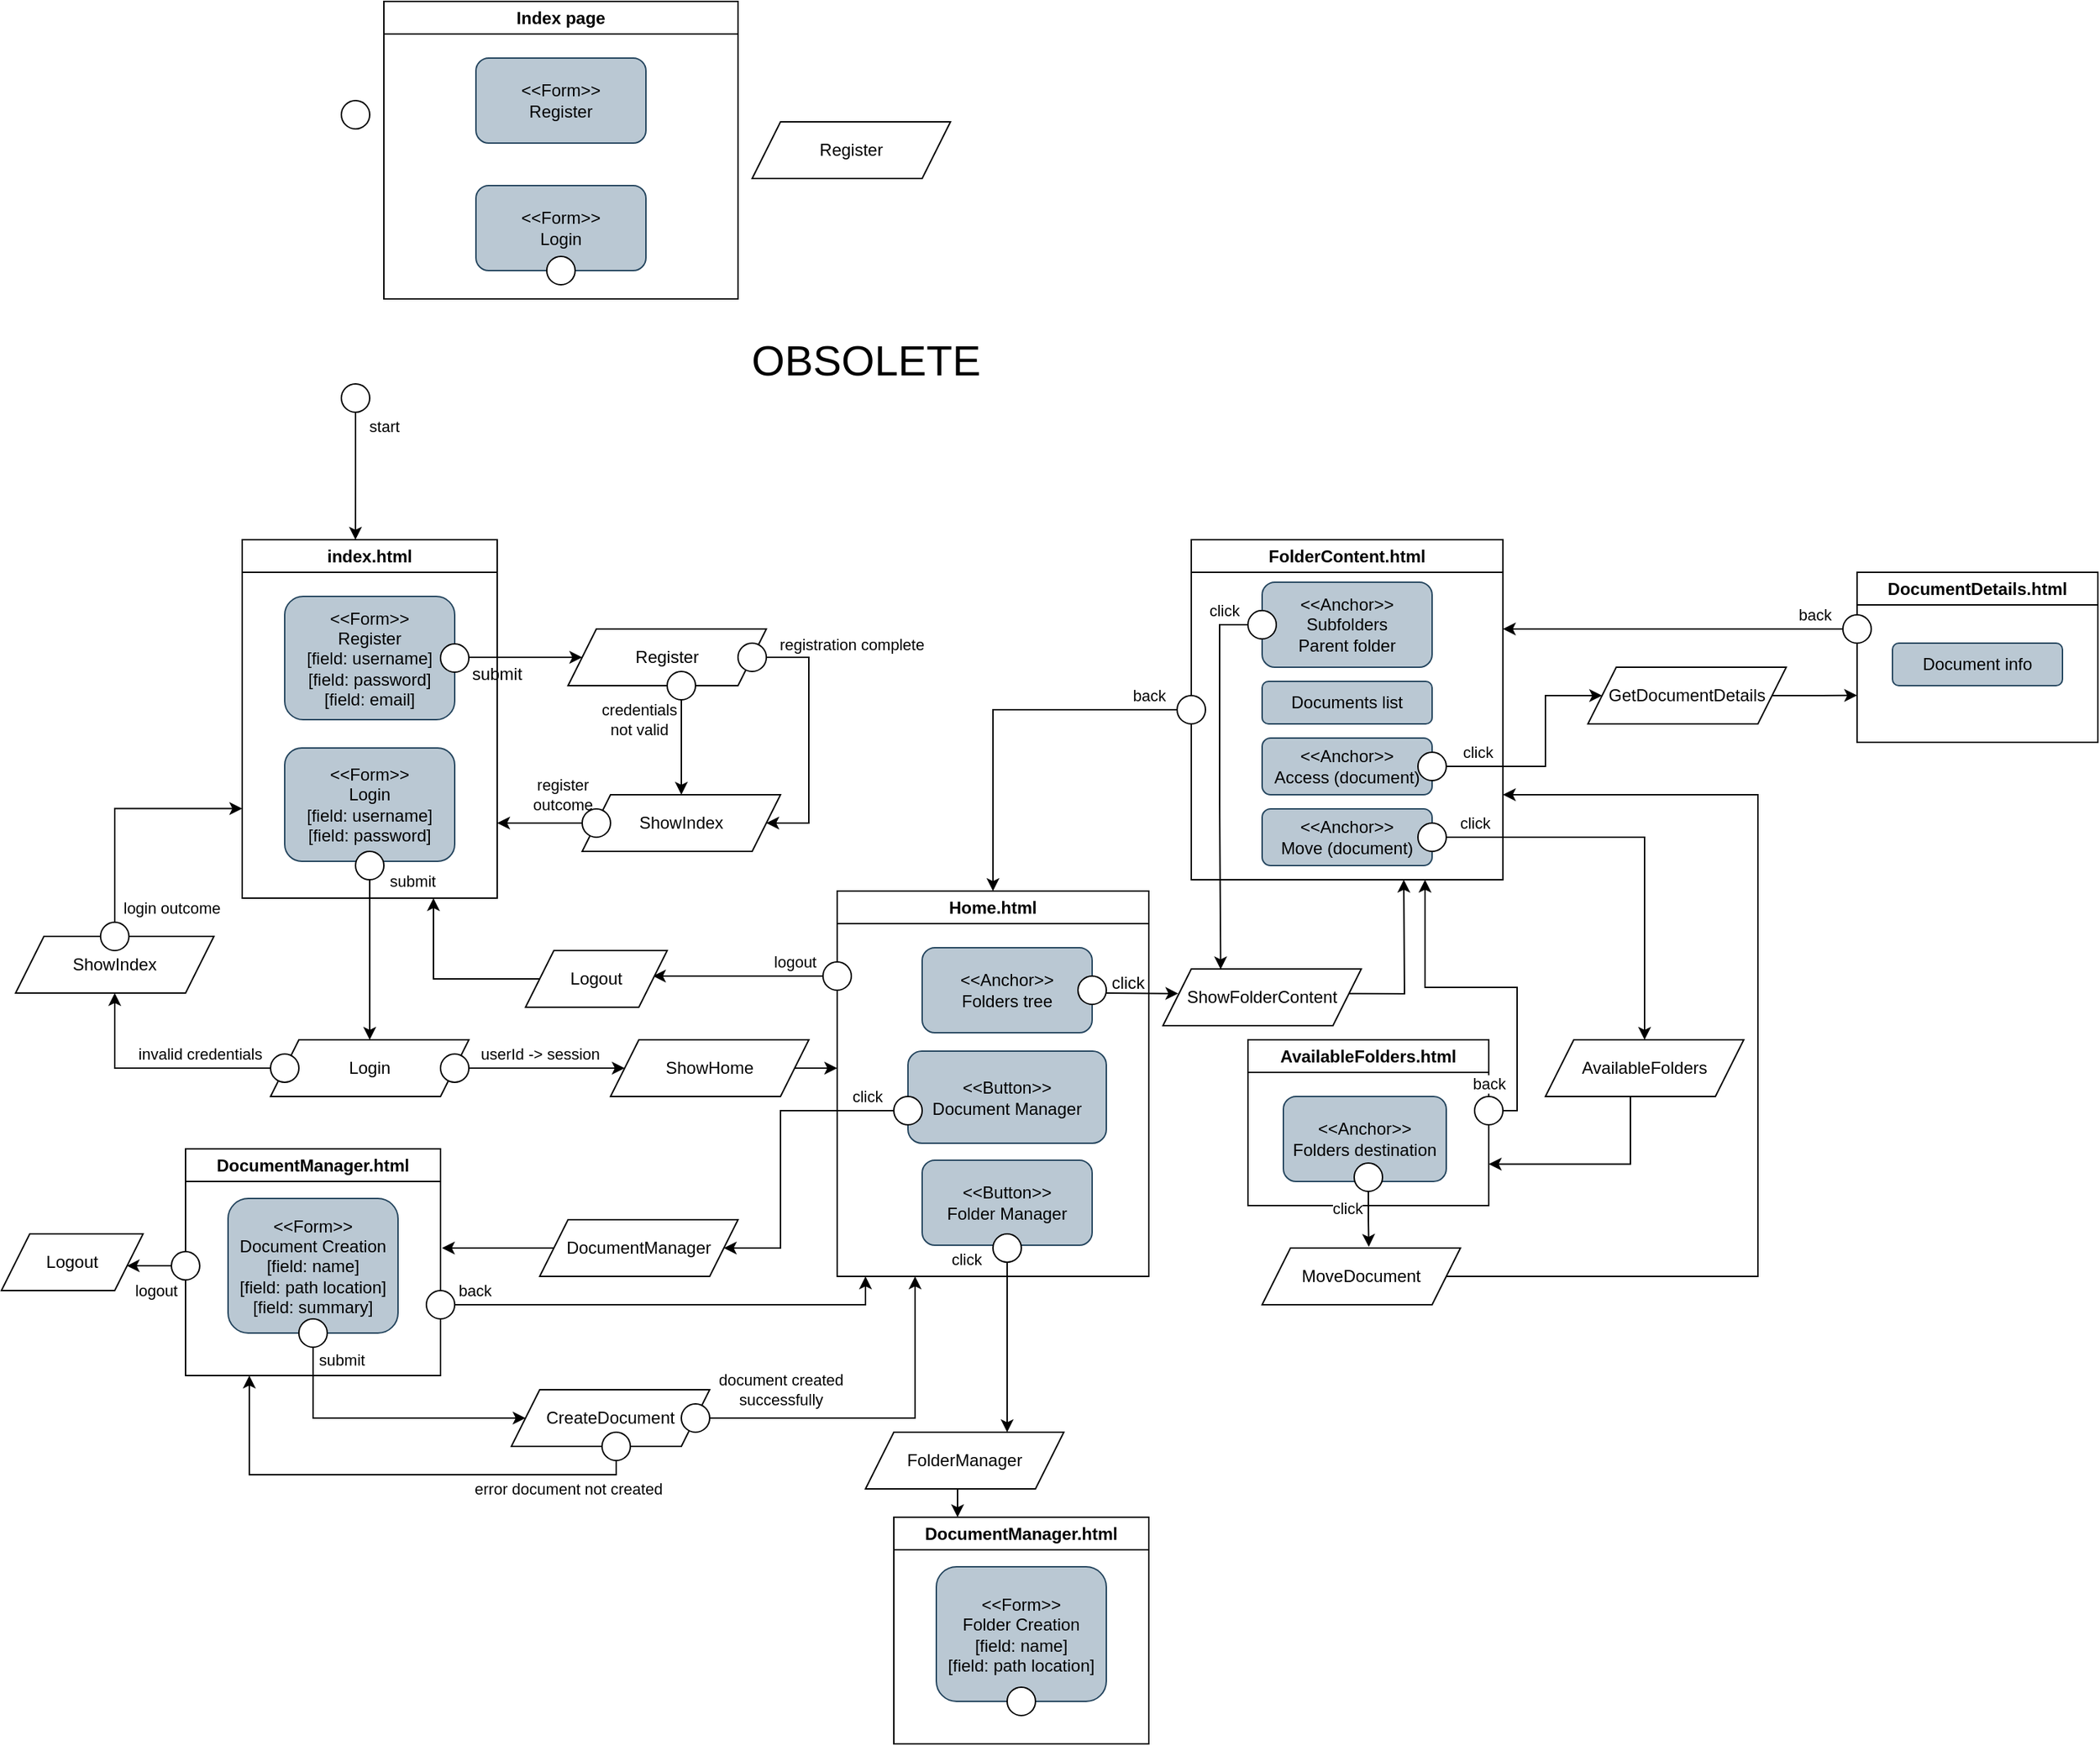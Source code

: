 <mxfile version="24.7.17" pages="4">
  <diagram name="Page-1" id="e7e014a7-5840-1c2e-5031-d8a46d1fe8dd">
    <mxGraphModel dx="2046" dy="1891" grid="1" gridSize="10" guides="1" tooltips="1" connect="1" arrows="1" fold="1" page="1" pageScale="1" pageWidth="827" pageHeight="1169" background="none" math="0" shadow="0">
      <root>
        <mxCell id="0" />
        <mxCell id="1" parent="0" />
        <mxCell id="2" value="index.html" style="swimlane;whiteSpace=wrap" parent="1" vertex="1">
          <mxGeometry x="160" y="20" width="180" height="253" as="geometry">
            <mxRectangle x="20" y="-130" width="100" height="30" as="alternateBounds" />
          </mxGeometry>
        </mxCell>
        <mxCell id="0R6DYLABNqhv8RKaFwrT-42" value="&amp;lt;&amp;lt;Form&amp;gt;&amp;gt;&lt;br&gt;Login&lt;br&gt;[field: username]&lt;div&gt;[field: password]&lt;/div&gt;" style="rounded=1;whiteSpace=wrap;html=1;fillColor=#bac8d3;strokeColor=#23445d;" parent="2" vertex="1">
          <mxGeometry x="30" y="147" width="120" height="80" as="geometry" />
        </mxCell>
        <mxCell id="0R6DYLABNqhv8RKaFwrT-44" value="" style="ellipse;whiteSpace=wrap;html=1;aspect=fixed;" parent="2" vertex="1">
          <mxGeometry x="80" y="220" width="20" height="20" as="geometry" />
        </mxCell>
        <mxCell id="0R6DYLABNqhv8RKaFwrT-43" value="&amp;lt;&amp;lt;Form&amp;gt;&amp;gt;&lt;br&gt;Register&lt;div&gt;[field: username]&lt;/div&gt;&lt;div&gt;[field: password]&lt;br&gt;&lt;/div&gt;&lt;div&gt;[field: email]&lt;br&gt;&lt;/div&gt;" style="rounded=1;whiteSpace=wrap;html=1;fillColor=#bac8d3;strokeColor=#23445d;" parent="2" vertex="1">
          <mxGeometry x="30" y="40" width="120" height="87" as="geometry" />
        </mxCell>
        <mxCell id="XVzJHZ976RR3-nmce3_F-19" value="" style="ellipse;whiteSpace=wrap;html=1;aspect=fixed;" parent="2" vertex="1">
          <mxGeometry x="140" y="73.5" width="20" height="20" as="geometry" />
        </mxCell>
        <mxCell id="0R6DYLABNqhv8RKaFwrT-45" value="" style="ellipse;whiteSpace=wrap;html=1;aspect=fixed;" parent="1" vertex="1">
          <mxGeometry x="230" y="-290" width="20" height="20" as="geometry" />
        </mxCell>
        <mxCell id="0R6DYLABNqhv8RKaFwrT-46" value="Index page" style="swimlane;whiteSpace=wrap" parent="1" vertex="1">
          <mxGeometry x="260" y="-360" width="250" height="210" as="geometry" />
        </mxCell>
        <mxCell id="0R6DYLABNqhv8RKaFwrT-47" value="&amp;lt;&amp;lt;Form&amp;gt;&amp;gt;&lt;br&gt;Login" style="rounded=1;whiteSpace=wrap;html=1;fillColor=#bac8d3;strokeColor=#23445d;" parent="0R6DYLABNqhv8RKaFwrT-46" vertex="1">
          <mxGeometry x="65" y="130" width="120" height="60" as="geometry" />
        </mxCell>
        <mxCell id="0R6DYLABNqhv8RKaFwrT-48" value="&amp;lt;&amp;lt;Form&amp;gt;&amp;gt;&lt;br&gt;Register" style="rounded=1;whiteSpace=wrap;html=1;fillColor=#bac8d3;strokeColor=#23445d;" parent="0R6DYLABNqhv8RKaFwrT-46" vertex="1">
          <mxGeometry x="65" y="40" width="120" height="60" as="geometry" />
        </mxCell>
        <mxCell id="0R6DYLABNqhv8RKaFwrT-49" value="" style="ellipse;whiteSpace=wrap;html=1;aspect=fixed;" parent="0R6DYLABNqhv8RKaFwrT-46" vertex="1">
          <mxGeometry x="115" y="180" width="20" height="20" as="geometry" />
        </mxCell>
        <mxCell id="0R6DYLABNqhv8RKaFwrT-55" value="Register" style="shape=parallelogram;perimeter=parallelogramPerimeter;whiteSpace=wrap;html=1;fixedSize=1;" parent="1" vertex="1">
          <mxGeometry x="390" y="83" width="140" height="40" as="geometry" />
        </mxCell>
        <mxCell id="AZieTVKFx6yNV__6ZjwJ-2" value="" style="endArrow=classic;html=1;rounded=0;exitX=0.5;exitY=1;exitDx=0;exitDy=0;entryX=0.5;entryY=0;entryDx=0;entryDy=0;" parent="1" source="AZieTVKFx6yNV__6ZjwJ-5" target="XVzJHZ976RR3-nmce3_F-108" edge="1">
          <mxGeometry width="50" height="50" relative="1" as="geometry">
            <mxPoint x="500" y="123" as="sourcePoint" />
            <mxPoint x="340" y="170" as="targetPoint" />
            <Array as="points">
              <mxPoint x="470" y="170" />
            </Array>
          </mxGeometry>
        </mxCell>
        <mxCell id="XVzJHZ976RR3-nmce3_F-64" value="credentials&lt;div&gt;not valid&lt;/div&gt;" style="edgeLabel;html=1;align=center;verticalAlign=middle;resizable=0;points=[];" parent="AZieTVKFx6yNV__6ZjwJ-2" vertex="1" connectable="0">
          <mxGeometry x="0.333" y="-2" relative="1" as="geometry">
            <mxPoint x="-28" y="-31" as="offset" />
          </mxGeometry>
        </mxCell>
        <mxCell id="AZieTVKFx6yNV__6ZjwJ-6" value="" style="ellipse;whiteSpace=wrap;html=1;aspect=fixed;" parent="1" vertex="1">
          <mxGeometry x="510" y="93" width="20" height="20" as="geometry" />
        </mxCell>
        <mxCell id="AZieTVKFx6yNV__6ZjwJ-7" value="" style="endArrow=classic;html=1;rounded=0;exitX=1;exitY=0.5;exitDx=0;exitDy=0;entryX=1;entryY=0.5;entryDx=0;entryDy=0;" parent="1" source="AZieTVKFx6yNV__6ZjwJ-6" target="XVzJHZ976RR3-nmce3_F-108" edge="1">
          <mxGeometry width="50" height="50" relative="1" as="geometry">
            <mxPoint x="540" y="183" as="sourcePoint" />
            <mxPoint x="340" y="210" as="targetPoint" />
            <Array as="points">
              <mxPoint x="560" y="103" />
              <mxPoint x="560" y="220" />
            </Array>
          </mxGeometry>
        </mxCell>
        <mxCell id="AZieTVKFx6yNV__6ZjwJ-8" value="registration complete" style="edgeLabel;html=1;align=center;verticalAlign=middle;resizable=0;points=[];" parent="AZieTVKFx6yNV__6ZjwJ-7" vertex="1" connectable="0">
          <mxGeometry x="0.388" y="1" relative="1" as="geometry">
            <mxPoint x="29" y="-102" as="offset" />
          </mxGeometry>
        </mxCell>
        <mxCell id="AZieTVKFx6yNV__6ZjwJ-10" value="Register" style="shape=parallelogram;perimeter=parallelogramPerimeter;whiteSpace=wrap;html=1;fixedSize=1;" parent="1" vertex="1">
          <mxGeometry x="520" y="-275" width="140" height="40" as="geometry" />
        </mxCell>
        <mxCell id="AZieTVKFx6yNV__6ZjwJ-11" value="Login" style="shape=parallelogram;perimeter=parallelogramPerimeter;whiteSpace=wrap;html=1;fixedSize=1;" parent="1" vertex="1">
          <mxGeometry x="180" y="373" width="140" height="40" as="geometry" />
        </mxCell>
        <mxCell id="XVzJHZ976RR3-nmce3_F-42" style="edgeStyle=orthogonalEdgeStyle;rounded=0;orthogonalLoop=1;jettySize=auto;html=1;entryX=0;entryY=0.5;entryDx=0;entryDy=0;" parent="1" source="AZieTVKFx6yNV__6ZjwJ-13" target="AZieTVKFx6yNV__6ZjwJ-19" edge="1">
          <mxGeometry relative="1" as="geometry" />
        </mxCell>
        <mxCell id="XVzJHZ976RR3-nmce3_F-43" value="userId -&amp;gt; session" style="edgeLabel;html=1;align=center;verticalAlign=middle;resizable=0;points=[];" parent="XVzJHZ976RR3-nmce3_F-42" vertex="1" connectable="0">
          <mxGeometry x="-0.806" relative="1" as="geometry">
            <mxPoint x="39" y="-10" as="offset" />
          </mxGeometry>
        </mxCell>
        <mxCell id="AZieTVKFx6yNV__6ZjwJ-13" value="" style="ellipse;whiteSpace=wrap;html=1;aspect=fixed;" parent="1" vertex="1">
          <mxGeometry x="300" y="383" width="20" height="20" as="geometry" />
        </mxCell>
        <mxCell id="XVzJHZ976RR3-nmce3_F-18" style="edgeStyle=orthogonalEdgeStyle;rounded=0;orthogonalLoop=1;jettySize=auto;html=1;entryX=0.5;entryY=1;entryDx=0;entryDy=0;" parent="1" source="AZieTVKFx6yNV__6ZjwJ-14" target="XVzJHZ976RR3-nmce3_F-111" edge="1">
          <mxGeometry relative="1" as="geometry">
            <mxPoint x="150" y="320" as="targetPoint" />
          </mxGeometry>
        </mxCell>
        <mxCell id="XVzJHZ976RR3-nmce3_F-40" value="invalid credentials" style="edgeLabel;html=1;align=center;verticalAlign=middle;resizable=0;points=[];" parent="XVzJHZ976RR3-nmce3_F-18" vertex="1" connectable="0">
          <mxGeometry x="-0.756" y="3" relative="1" as="geometry">
            <mxPoint x="-30" y="-13" as="offset" />
          </mxGeometry>
        </mxCell>
        <mxCell id="AZieTVKFx6yNV__6ZjwJ-14" value="" style="ellipse;whiteSpace=wrap;html=1;aspect=fixed;" parent="1" vertex="1">
          <mxGeometry x="180" y="383" width="20" height="20" as="geometry" />
        </mxCell>
        <mxCell id="XVzJHZ976RR3-nmce3_F-44" style="edgeStyle=orthogonalEdgeStyle;rounded=0;orthogonalLoop=1;jettySize=auto;html=1;" parent="1" source="AZieTVKFx6yNV__6ZjwJ-19" edge="1">
          <mxGeometry relative="1" as="geometry">
            <mxPoint x="580.0" y="393" as="targetPoint" />
          </mxGeometry>
        </mxCell>
        <mxCell id="AZieTVKFx6yNV__6ZjwJ-19" value="ShowHome" style="shape=parallelogram;perimeter=parallelogramPerimeter;whiteSpace=wrap;html=1;fixedSize=1;" parent="1" vertex="1">
          <mxGeometry x="420" y="373" width="140" height="40" as="geometry" />
        </mxCell>
        <mxCell id="AZieTVKFx6yNV__6ZjwJ-21" value="Home.html" style="swimlane;whiteSpace=wrap" parent="1" vertex="1">
          <mxGeometry x="580" y="268" width="220" height="272" as="geometry" />
        </mxCell>
        <mxCell id="AZieTVKFx6yNV__6ZjwJ-29" value="&lt;div&gt;&amp;lt;&amp;lt;Anchor&amp;gt;&amp;gt;&lt;/div&gt;Folders tree" style="rounded=1;whiteSpace=wrap;html=1;fillColor=#bac8d3;strokeColor=#23445d;" parent="AZieTVKFx6yNV__6ZjwJ-21" vertex="1">
          <mxGeometry x="60" y="40" width="120" height="60" as="geometry" />
        </mxCell>
        <mxCell id="AZieTVKFx6yNV__6ZjwJ-30" value="&lt;div&gt;&amp;lt;&amp;lt;Button&amp;gt;&amp;gt;&lt;/div&gt;Document Manager" style="rounded=1;whiteSpace=wrap;html=1;fillColor=#bac8d3;strokeColor=#23445d;" parent="AZieTVKFx6yNV__6ZjwJ-21" vertex="1">
          <mxGeometry x="50" y="113" width="140" height="65" as="geometry" />
        </mxCell>
        <mxCell id="AZieTVKFx6yNV__6ZjwJ-31" value="&lt;div&gt;&amp;lt;&amp;lt;Button&amp;gt;&amp;gt;&lt;/div&gt;Folder Manager" style="rounded=1;whiteSpace=wrap;html=1;fillColor=#bac8d3;strokeColor=#23445d;" parent="AZieTVKFx6yNV__6ZjwJ-21" vertex="1">
          <mxGeometry x="60" y="190" width="120" height="60" as="geometry" />
        </mxCell>
        <mxCell id="AZieTVKFx6yNV__6ZjwJ-34" value="" style="ellipse;whiteSpace=wrap;html=1;aspect=fixed;" parent="AZieTVKFx6yNV__6ZjwJ-21" vertex="1">
          <mxGeometry x="170" y="60" width="20" height="20" as="geometry" />
        </mxCell>
        <mxCell id="AZieTVKFx6yNV__6ZjwJ-35" value="" style="ellipse;whiteSpace=wrap;html=1;aspect=fixed;" parent="AZieTVKFx6yNV__6ZjwJ-21" vertex="1">
          <mxGeometry x="40" y="145" width="20" height="20" as="geometry" />
        </mxCell>
        <mxCell id="AZieTVKFx6yNV__6ZjwJ-36" value="" style="ellipse;whiteSpace=wrap;html=1;aspect=fixed;" parent="AZieTVKFx6yNV__6ZjwJ-21" vertex="1">
          <mxGeometry x="110" y="242" width="20" height="20" as="geometry" />
        </mxCell>
        <mxCell id="AZieTVKFx6yNV__6ZjwJ-37" value="" style="endArrow=classic;html=1;rounded=0;entryX=0.077;entryY=0.434;entryDx=0;entryDy=0;entryPerimeter=0;" parent="AZieTVKFx6yNV__6ZjwJ-21" target="AZieTVKFx6yNV__6ZjwJ-40" edge="1">
          <mxGeometry width="50" height="50" relative="1" as="geometry">
            <mxPoint x="190" y="72" as="sourcePoint" />
            <mxPoint x="350" y="72" as="targetPoint" />
          </mxGeometry>
        </mxCell>
        <mxCell id="AZieTVKFx6yNV__6ZjwJ-38" value="click" style="text;html=1;align=center;verticalAlign=middle;resizable=0;points=[];autosize=1;strokeColor=none;fillColor=none;" parent="AZieTVKFx6yNV__6ZjwJ-21" vertex="1">
          <mxGeometry x="180" y="50" width="50" height="30" as="geometry" />
        </mxCell>
        <mxCell id="XVzJHZ976RR3-nmce3_F-2" value="" style="ellipse;whiteSpace=wrap;html=1;aspect=fixed;" parent="AZieTVKFx6yNV__6ZjwJ-21" vertex="1">
          <mxGeometry x="-10" y="50" width="20" height="20" as="geometry" />
        </mxCell>
        <mxCell id="XVzJHZ976RR3-nmce3_F-137" value="click" style="edgeLabel;html=1;align=center;verticalAlign=middle;resizable=0;points=[];" parent="AZieTVKFx6yNV__6ZjwJ-21" vertex="1" connectable="0">
          <mxGeometry x="19.995" y="164.995" as="geometry">
            <mxPoint x="71" y="95" as="offset" />
          </mxGeometry>
        </mxCell>
        <mxCell id="XVzJHZ976RR3-nmce3_F-6" style="edgeStyle=orthogonalEdgeStyle;rounded=0;orthogonalLoop=1;jettySize=auto;html=1;" parent="1" edge="1">
          <mxGeometry relative="1" as="geometry">
            <mxPoint x="980" y="260" as="targetPoint" />
            <mxPoint x="830" y="340" as="sourcePoint" />
          </mxGeometry>
        </mxCell>
        <mxCell id="AZieTVKFx6yNV__6ZjwJ-40" value="ShowFolderContent" style="shape=parallelogram;perimeter=parallelogramPerimeter;whiteSpace=wrap;html=1;fixedSize=1;" parent="1" vertex="1">
          <mxGeometry x="810" y="323" width="140" height="40" as="geometry" />
        </mxCell>
        <mxCell id="AZieTVKFx6yNV__6ZjwJ-42" value="" style="endArrow=classic;html=1;rounded=0;exitX=0.5;exitY=1;exitDx=0;exitDy=0;" parent="1" source="AZieTVKFx6yNV__6ZjwJ-36" edge="1">
          <mxGeometry width="50" height="50" relative="1" as="geometry">
            <mxPoint x="630" y="670" as="sourcePoint" />
            <mxPoint x="700" y="650" as="targetPoint" />
          </mxGeometry>
        </mxCell>
        <mxCell id="AZieTVKFx6yNV__6ZjwJ-43" value="DocumentManager.html" style="swimlane;whiteSpace=wrap" parent="1" vertex="1">
          <mxGeometry x="120" y="450" width="180" height="160" as="geometry" />
        </mxCell>
        <mxCell id="XVzJHZ976RR3-nmce3_F-90" value="&lt;div&gt;&amp;lt;&amp;lt;Form&amp;gt;&amp;gt;&lt;/div&gt;Document Creation&lt;div&gt;[field: name]&lt;br&gt;[field: path location]&lt;br&gt;[field: summary]&lt;br&gt;&lt;/div&gt;" style="rounded=1;whiteSpace=wrap;html=1;fillColor=#bac8d3;strokeColor=#23445d;" parent="AZieTVKFx6yNV__6ZjwJ-43" vertex="1">
          <mxGeometry x="30" y="35" width="120" height="95" as="geometry" />
        </mxCell>
        <mxCell id="XVzJHZ976RR3-nmce3_F-94" value="" style="ellipse;whiteSpace=wrap;html=1;aspect=fixed;" parent="AZieTVKFx6yNV__6ZjwJ-43" vertex="1">
          <mxGeometry x="80" y="120" width="20" height="20" as="geometry" />
        </mxCell>
        <mxCell id="tXXKckapeqjJFmlOg_h2-2" value="" style="ellipse;whiteSpace=wrap;html=1;aspect=fixed;" parent="AZieTVKFx6yNV__6ZjwJ-43" vertex="1">
          <mxGeometry x="-10" y="72.5" width="20" height="20" as="geometry" />
        </mxCell>
        <mxCell id="0R6DYLABNqhv8RKaFwrT-53" value="" style="endArrow=classic;html=1;rounded=0;entryX=0;entryY=0.5;entryDx=0;entryDy=0;" parent="1" target="0R6DYLABNqhv8RKaFwrT-55" edge="1">
          <mxGeometry width="50" height="50" relative="1" as="geometry">
            <mxPoint x="320" y="103" as="sourcePoint" />
            <mxPoint x="440" y="103" as="targetPoint" />
          </mxGeometry>
        </mxCell>
        <mxCell id="XVzJHZ976RR3-nmce3_F-7" value="FolderContent.html" style="swimlane;whiteSpace=wrap" parent="1" vertex="1">
          <mxGeometry x="830" y="20" width="220" height="240" as="geometry" />
        </mxCell>
        <mxCell id="XVzJHZ976RR3-nmce3_F-8" value="&lt;div&gt;&amp;lt;&amp;lt;Anchor&amp;gt;&amp;gt;&lt;br&gt;Subfolders&lt;br&gt;Parent folder&lt;/div&gt;" style="rounded=1;whiteSpace=wrap;html=1;fillColor=#bac8d3;strokeColor=#23445d;" parent="XVzJHZ976RR3-nmce3_F-7" vertex="1">
          <mxGeometry x="50" y="30" width="120" height="60" as="geometry" />
        </mxCell>
        <mxCell id="XVzJHZ976RR3-nmce3_F-9" value="" style="ellipse;whiteSpace=wrap;html=1;aspect=fixed;" parent="XVzJHZ976RR3-nmce3_F-7" vertex="1">
          <mxGeometry x="40" y="50" width="20" height="20" as="geometry" />
        </mxCell>
        <mxCell id="XVzJHZ976RR3-nmce3_F-12" value="Documents list" style="rounded=1;whiteSpace=wrap;html=1;fillColor=#bac8d3;strokeColor=#23445d;" parent="XVzJHZ976RR3-nmce3_F-7" vertex="1">
          <mxGeometry x="50" y="100" width="120" height="30" as="geometry" />
        </mxCell>
        <mxCell id="XVzJHZ976RR3-nmce3_F-50" value="&amp;lt;&amp;lt;Anchor&amp;gt;&amp;gt;&lt;br&gt;Access (document)" style="rounded=1;whiteSpace=wrap;html=1;fillColor=#bac8d3;strokeColor=#23445d;" parent="XVzJHZ976RR3-nmce3_F-7" vertex="1">
          <mxGeometry x="50" y="140" width="120" height="40" as="geometry" />
        </mxCell>
        <mxCell id="XVzJHZ976RR3-nmce3_F-51" value="&amp;lt;&amp;lt;Anchor&amp;gt;&amp;gt;&lt;br&gt;Move (document)" style="rounded=1;whiteSpace=wrap;html=1;fillColor=#bac8d3;strokeColor=#23445d;" parent="XVzJHZ976RR3-nmce3_F-7" vertex="1">
          <mxGeometry x="50" y="190" width="120" height="40" as="geometry" />
        </mxCell>
        <mxCell id="XVzJHZ976RR3-nmce3_F-54" value="" style="ellipse;whiteSpace=wrap;html=1;aspect=fixed;" parent="XVzJHZ976RR3-nmce3_F-7" vertex="1">
          <mxGeometry x="160" y="200" width="20" height="20" as="geometry" />
        </mxCell>
        <mxCell id="XVzJHZ976RR3-nmce3_F-55" value="" style="ellipse;whiteSpace=wrap;html=1;aspect=fixed;" parent="XVzJHZ976RR3-nmce3_F-7" vertex="1">
          <mxGeometry x="160" y="150" width="20" height="20" as="geometry" />
        </mxCell>
        <mxCell id="XVzJHZ976RR3-nmce3_F-57" value="" style="ellipse;whiteSpace=wrap;html=1;aspect=fixed;" parent="XVzJHZ976RR3-nmce3_F-7" vertex="1">
          <mxGeometry x="-10" y="110" width="20" height="20" as="geometry" />
        </mxCell>
        <mxCell id="XVzJHZ976RR3-nmce3_F-121" value="click" style="edgeLabel;html=1;align=center;verticalAlign=middle;resizable=0;points=[];" parent="XVzJHZ976RR3-nmce3_F-7" vertex="1" connectable="0">
          <mxGeometry x="200.004" y="200" as="geometry" />
        </mxCell>
        <mxCell id="XVzJHZ976RR3-nmce3_F-11" style="edgeStyle=orthogonalEdgeStyle;rounded=0;orthogonalLoop=1;jettySize=auto;html=1;entryX=0.291;entryY=0.006;entryDx=0;entryDy=0;entryPerimeter=0;exitX=0;exitY=0.5;exitDx=0;exitDy=0;" parent="1" source="XVzJHZ976RR3-nmce3_F-9" target="AZieTVKFx6yNV__6ZjwJ-40" edge="1">
          <mxGeometry relative="1" as="geometry">
            <mxPoint x="950" y="310" as="targetPoint" />
          </mxGeometry>
        </mxCell>
        <mxCell id="XVzJHZ976RR3-nmce3_F-14" value="click" style="edgeLabel;html=1;align=center;verticalAlign=middle;resizable=0;points=[];" parent="XVzJHZ976RR3-nmce3_F-11" vertex="1" connectable="0">
          <mxGeometry x="-0.795" y="3" relative="1" as="geometry">
            <mxPoint y="-17" as="offset" />
          </mxGeometry>
        </mxCell>
        <mxCell id="XVzJHZ976RR3-nmce3_F-4" style="edgeStyle=orthogonalEdgeStyle;rounded=0;orthogonalLoop=1;jettySize=auto;html=1;" parent="1" source="XVzJHZ976RR3-nmce3_F-2" edge="1">
          <mxGeometry relative="1" as="geometry">
            <mxPoint x="450" y="328" as="targetPoint" />
          </mxGeometry>
        </mxCell>
        <mxCell id="XVzJHZ976RR3-nmce3_F-5" value="logout" style="edgeLabel;html=1;align=center;verticalAlign=middle;resizable=0;points=[];" parent="XVzJHZ976RR3-nmce3_F-4" vertex="1" connectable="0">
          <mxGeometry x="-0.785" y="3" relative="1" as="geometry">
            <mxPoint x="-7" y="-13" as="offset" />
          </mxGeometry>
        </mxCell>
        <mxCell id="0R6DYLABNqhv8RKaFwrT-51" value="submit" style="text;html=1;align=center;verticalAlign=middle;whiteSpace=wrap;rounded=0;" parent="1" vertex="1">
          <mxGeometry x="310" y="100" width="60" height="30" as="geometry" />
        </mxCell>
        <mxCell id="XVzJHZ976RR3-nmce3_F-45" style="edgeStyle=orthogonalEdgeStyle;rounded=0;orthogonalLoop=1;jettySize=auto;html=1;entryX=1;entryY=0.5;entryDx=0;entryDy=0;exitX=0;exitY=0.5;exitDx=0;exitDy=0;" parent="1" source="AZieTVKFx6yNV__6ZjwJ-35" target="XVzJHZ976RR3-nmce3_F-88" edge="1">
          <mxGeometry relative="1" as="geometry">
            <mxPoint x="530" y="480" as="targetPoint" />
            <Array as="points">
              <mxPoint x="540" y="423" />
              <mxPoint x="540" y="520" />
            </Array>
          </mxGeometry>
        </mxCell>
        <mxCell id="XVzJHZ976RR3-nmce3_F-47" value="click" style="edgeLabel;html=1;align=center;verticalAlign=middle;resizable=0;points=[];" parent="XVzJHZ976RR3-nmce3_F-45" vertex="1" connectable="0">
          <mxGeometry x="-0.894" y="-1" relative="1" as="geometry">
            <mxPoint x="-8" y="-9" as="offset" />
          </mxGeometry>
        </mxCell>
        <mxCell id="XVzJHZ976RR3-nmce3_F-49" value="AvailableFolders.html" style="swimlane;whiteSpace=wrap" parent="1" vertex="1">
          <mxGeometry x="870" y="373" width="170" height="117" as="geometry" />
        </mxCell>
        <mxCell id="XVzJHZ976RR3-nmce3_F-65" value="&amp;lt;&amp;lt;Anchor&amp;gt;&amp;gt;&lt;br&gt;Folders destination" style="rounded=1;whiteSpace=wrap;html=1;fillColor=#bac8d3;strokeColor=#23445d;" parent="XVzJHZ976RR3-nmce3_F-49" vertex="1">
          <mxGeometry x="25" y="40" width="115" height="60" as="geometry" />
        </mxCell>
        <mxCell id="XVzJHZ976RR3-nmce3_F-70" value="" style="ellipse;whiteSpace=wrap;html=1;aspect=fixed;" parent="XVzJHZ976RR3-nmce3_F-49" vertex="1">
          <mxGeometry x="75" y="87" width="20" height="20" as="geometry" />
        </mxCell>
        <mxCell id="XVzJHZ976RR3-nmce3_F-58" style="edgeStyle=orthogonalEdgeStyle;rounded=0;orthogonalLoop=1;jettySize=auto;html=1;entryX=0.5;entryY=0;entryDx=0;entryDy=0;" parent="1" source="XVzJHZ976RR3-nmce3_F-57" target="AZieTVKFx6yNV__6ZjwJ-21" edge="1">
          <mxGeometry relative="1" as="geometry" />
        </mxCell>
        <mxCell id="XVzJHZ976RR3-nmce3_F-59" value="back" style="edgeLabel;html=1;align=center;verticalAlign=middle;resizable=0;points=[];" parent="XVzJHZ976RR3-nmce3_F-58" vertex="1" connectable="0">
          <mxGeometry x="-0.751" y="-1" relative="1" as="geometry">
            <mxPoint x="12" y="-9" as="offset" />
          </mxGeometry>
        </mxCell>
        <mxCell id="XVzJHZ976RR3-nmce3_F-60" style="edgeStyle=orthogonalEdgeStyle;rounded=0;orthogonalLoop=1;jettySize=auto;html=1;entryX=0.5;entryY=0;entryDx=0;entryDy=0;" parent="1" source="0R6DYLABNqhv8RKaFwrT-44" target="AZieTVKFx6yNV__6ZjwJ-11" edge="1">
          <mxGeometry relative="1" as="geometry" />
        </mxCell>
        <mxCell id="XVzJHZ976RR3-nmce3_F-61" value="submit" style="edgeLabel;html=1;align=center;verticalAlign=middle;resizable=0;points=[];" parent="XVzJHZ976RR3-nmce3_F-60" vertex="1" connectable="0">
          <mxGeometry x="-0.798" y="1" relative="1" as="geometry">
            <mxPoint x="29" y="-11" as="offset" />
          </mxGeometry>
        </mxCell>
        <mxCell id="AZieTVKFx6yNV__6ZjwJ-5" value="" style="ellipse;whiteSpace=wrap;html=1;aspect=fixed;" parent="1" vertex="1">
          <mxGeometry x="460" y="113" width="20" height="20" as="geometry" />
        </mxCell>
        <mxCell id="XVzJHZ976RR3-nmce3_F-72" style="edgeStyle=orthogonalEdgeStyle;rounded=0;orthogonalLoop=1;jettySize=auto;html=1;entryX=1;entryY=0.75;entryDx=0;entryDy=0;" parent="1" source="XVzJHZ976RR3-nmce3_F-69" target="XVzJHZ976RR3-nmce3_F-7" edge="1">
          <mxGeometry relative="1" as="geometry">
            <Array as="points">
              <mxPoint x="1230" y="540" />
              <mxPoint x="1230" y="200" />
            </Array>
          </mxGeometry>
        </mxCell>
        <mxCell id="XVzJHZ976RR3-nmce3_F-69" value="MoveDocument" style="shape=parallelogram;perimeter=parallelogramPerimeter;whiteSpace=wrap;html=1;fixedSize=1;" parent="1" vertex="1">
          <mxGeometry x="880" y="520" width="140" height="40" as="geometry" />
        </mxCell>
        <mxCell id="XVzJHZ976RR3-nmce3_F-71" style="edgeStyle=orthogonalEdgeStyle;rounded=0;orthogonalLoop=1;jettySize=auto;html=1;entryX=0.538;entryY=-0.022;entryDx=0;entryDy=0;entryPerimeter=0;" parent="1" source="XVzJHZ976RR3-nmce3_F-70" target="XVzJHZ976RR3-nmce3_F-69" edge="1">
          <mxGeometry relative="1" as="geometry" />
        </mxCell>
        <mxCell id="XVzJHZ976RR3-nmce3_F-76" value="click" style="edgeLabel;html=1;align=center;verticalAlign=middle;resizable=0;points=[];" parent="XVzJHZ976RR3-nmce3_F-71" vertex="1" connectable="0">
          <mxGeometry x="-0.391" relative="1" as="geometry">
            <mxPoint x="-15" as="offset" />
          </mxGeometry>
        </mxCell>
        <mxCell id="XVzJHZ976RR3-nmce3_F-74" style="edgeStyle=orthogonalEdgeStyle;rounded=0;orthogonalLoop=1;jettySize=auto;html=1;entryX=0.75;entryY=1;entryDx=0;entryDy=0;" parent="1" source="XVzJHZ976RR3-nmce3_F-73" target="XVzJHZ976RR3-nmce3_F-7" edge="1">
          <mxGeometry relative="1" as="geometry">
            <Array as="points">
              <mxPoint x="1060" y="423" />
              <mxPoint x="1060" y="336" />
              <mxPoint x="995" y="336" />
            </Array>
          </mxGeometry>
        </mxCell>
        <mxCell id="XVzJHZ976RR3-nmce3_F-75" value="back" style="edgeLabel;html=1;align=center;verticalAlign=middle;resizable=0;points=[];" parent="XVzJHZ976RR3-nmce3_F-74" vertex="1" connectable="0">
          <mxGeometry x="-0.728" relative="1" as="geometry">
            <mxPoint x="-20" y="3" as="offset" />
          </mxGeometry>
        </mxCell>
        <mxCell id="XVzJHZ976RR3-nmce3_F-73" value="" style="ellipse;whiteSpace=wrap;html=1;aspect=fixed;" parent="1" vertex="1">
          <mxGeometry x="1030" y="413" width="20" height="20" as="geometry" />
        </mxCell>
        <mxCell id="XVzJHZ976RR3-nmce3_F-79" value="DocumentDetails.html" style="swimlane;whiteSpace=wrap" parent="1" vertex="1">
          <mxGeometry x="1300" y="43" width="170" height="120" as="geometry" />
        </mxCell>
        <mxCell id="XVzJHZ976RR3-nmce3_F-80" value="Document info" style="rounded=1;whiteSpace=wrap;html=1;fillColor=#bac8d3;strokeColor=#23445d;" parent="XVzJHZ976RR3-nmce3_F-79" vertex="1">
          <mxGeometry x="25" y="50" width="120" height="30" as="geometry" />
        </mxCell>
        <mxCell id="XVzJHZ976RR3-nmce3_F-83" value="" style="ellipse;whiteSpace=wrap;html=1;aspect=fixed;" parent="XVzJHZ976RR3-nmce3_F-79" vertex="1">
          <mxGeometry x="-10" y="30" width="20" height="20" as="geometry" />
        </mxCell>
        <mxCell id="XVzJHZ976RR3-nmce3_F-89" style="edgeStyle=orthogonalEdgeStyle;rounded=0;orthogonalLoop=1;jettySize=auto;html=1;" parent="1" source="XVzJHZ976RR3-nmce3_F-88" edge="1">
          <mxGeometry relative="1" as="geometry">
            <mxPoint x="301" y="520" as="targetPoint" />
          </mxGeometry>
        </mxCell>
        <mxCell id="XVzJHZ976RR3-nmce3_F-88" value="DocumentManager" style="shape=parallelogram;perimeter=parallelogramPerimeter;whiteSpace=wrap;html=1;fixedSize=1;" parent="1" vertex="1">
          <mxGeometry x="370" y="500" width="140" height="40" as="geometry" />
        </mxCell>
        <mxCell id="XVzJHZ976RR3-nmce3_F-92" style="edgeStyle=orthogonalEdgeStyle;rounded=0;orthogonalLoop=1;jettySize=auto;html=1;" parent="1" source="XVzJHZ976RR3-nmce3_F-91" edge="1">
          <mxGeometry relative="1" as="geometry">
            <mxPoint x="600" y="540" as="targetPoint" />
            <Array as="points">
              <mxPoint x="600" y="560" />
            </Array>
          </mxGeometry>
        </mxCell>
        <mxCell id="XVzJHZ976RR3-nmce3_F-93" value="back" style="edgeLabel;html=1;align=center;verticalAlign=middle;resizable=0;points=[];" parent="XVzJHZ976RR3-nmce3_F-92" vertex="1" connectable="0">
          <mxGeometry x="-0.919" relative="1" as="geometry">
            <mxPoint x="1" y="-10" as="offset" />
          </mxGeometry>
        </mxCell>
        <mxCell id="XVzJHZ976RR3-nmce3_F-91" value="" style="ellipse;whiteSpace=wrap;html=1;aspect=fixed;" parent="1" vertex="1">
          <mxGeometry x="290" y="550" width="20" height="20" as="geometry" />
        </mxCell>
        <mxCell id="XVzJHZ976RR3-nmce3_F-97" value="" style="edgeStyle=orthogonalEdgeStyle;rounded=0;orthogonalLoop=1;jettySize=auto;html=1;entryX=0;entryY=0.5;entryDx=0;entryDy=0;" parent="1" source="XVzJHZ976RR3-nmce3_F-94" target="XVzJHZ976RR3-nmce3_F-96" edge="1">
          <mxGeometry relative="1" as="geometry">
            <mxPoint x="460" y="640" as="targetPoint" />
            <mxPoint x="210" y="590" as="sourcePoint" />
            <Array as="points">
              <mxPoint x="210" y="640" />
            </Array>
          </mxGeometry>
        </mxCell>
        <mxCell id="XVzJHZ976RR3-nmce3_F-98" value="submit" style="edgeLabel;html=1;align=center;verticalAlign=middle;resizable=0;points=[];" parent="XVzJHZ976RR3-nmce3_F-97" vertex="1" connectable="0">
          <mxGeometry x="-0.917" y="2" relative="1" as="geometry">
            <mxPoint x="18" as="offset" />
          </mxGeometry>
        </mxCell>
        <mxCell id="XVzJHZ976RR3-nmce3_F-99" style="edgeStyle=orthogonalEdgeStyle;rounded=0;orthogonalLoop=1;jettySize=auto;html=1;entryX=0.25;entryY=1;entryDx=0;entryDy=0;" parent="1" source="XVzJHZ976RR3-nmce3_F-96" target="AZieTVKFx6yNV__6ZjwJ-21" edge="1">
          <mxGeometry relative="1" as="geometry">
            <mxPoint x="1220" y="640" as="targetPoint" />
            <Array as="points">
              <mxPoint x="635" y="640" />
            </Array>
          </mxGeometry>
        </mxCell>
        <mxCell id="XVzJHZ976RR3-nmce3_F-96" value="CreateDocument" style="shape=parallelogram;perimeter=parallelogramPerimeter;whiteSpace=wrap;html=1;fixedSize=1;" parent="1" vertex="1">
          <mxGeometry x="350" y="620" width="140" height="40" as="geometry" />
        </mxCell>
        <mxCell id="XVzJHZ976RR3-nmce3_F-103" style="edgeStyle=orthogonalEdgeStyle;rounded=0;orthogonalLoop=1;jettySize=auto;html=1;entryX=1;entryY=0.75;entryDx=0;entryDy=0;" parent="1" source="XVzJHZ976RR3-nmce3_F-101" target="XVzJHZ976RR3-nmce3_F-49" edge="1">
          <mxGeometry relative="1" as="geometry">
            <Array as="points">
              <mxPoint x="1140" y="461" />
            </Array>
          </mxGeometry>
        </mxCell>
        <mxCell id="XVzJHZ976RR3-nmce3_F-101" value="AvailableFolders" style="shape=parallelogram;perimeter=parallelogramPerimeter;whiteSpace=wrap;html=1;fixedSize=1;" parent="1" vertex="1">
          <mxGeometry x="1080" y="373" width="140" height="40" as="geometry" />
        </mxCell>
        <mxCell id="XVzJHZ976RR3-nmce3_F-77" style="edgeStyle=orthogonalEdgeStyle;rounded=0;orthogonalLoop=1;jettySize=auto;html=1;entryX=0;entryY=0.5;entryDx=0;entryDy=0;" parent="1" source="XVzJHZ976RR3-nmce3_F-55" target="XVzJHZ976RR3-nmce3_F-104" edge="1">
          <mxGeometry relative="1" as="geometry">
            <mxPoint x="1120" y="160" as="targetPoint" />
            <Array as="points">
              <mxPoint x="1080" y="180" />
              <mxPoint x="1080" y="130" />
            </Array>
          </mxGeometry>
        </mxCell>
        <mxCell id="XVzJHZ976RR3-nmce3_F-78" value="click" style="edgeLabel;html=1;align=center;verticalAlign=middle;resizable=0;points=[];" parent="XVzJHZ976RR3-nmce3_F-77" vertex="1" connectable="0">
          <mxGeometry x="-0.878" y="1" relative="1" as="geometry">
            <mxPoint x="12" y="-9" as="offset" />
          </mxGeometry>
        </mxCell>
        <mxCell id="XVzJHZ976RR3-nmce3_F-102" style="edgeStyle=orthogonalEdgeStyle;rounded=0;orthogonalLoop=1;jettySize=auto;html=1;entryX=0.5;entryY=0;entryDx=0;entryDy=0;" parent="1" source="XVzJHZ976RR3-nmce3_F-54" target="XVzJHZ976RR3-nmce3_F-101" edge="1">
          <mxGeometry relative="1" as="geometry" />
        </mxCell>
        <mxCell id="XVzJHZ976RR3-nmce3_F-105" style="edgeStyle=orthogonalEdgeStyle;rounded=0;orthogonalLoop=1;jettySize=auto;html=1;exitX=1;exitY=0.5;exitDx=0;exitDy=0;" parent="1" source="XVzJHZ976RR3-nmce3_F-104" edge="1">
          <mxGeometry relative="1" as="geometry">
            <mxPoint x="1300" y="129.889" as="targetPoint" />
          </mxGeometry>
        </mxCell>
        <mxCell id="XVzJHZ976RR3-nmce3_F-104" value="GetDocumentDetails" style="shape=parallelogram;perimeter=parallelogramPerimeter;whiteSpace=wrap;html=1;fixedSize=1;" parent="1" vertex="1">
          <mxGeometry x="1110" y="110" width="140" height="40" as="geometry" />
        </mxCell>
        <mxCell id="XVzJHZ976RR3-nmce3_F-84" style="edgeStyle=orthogonalEdgeStyle;rounded=0;orthogonalLoop=1;jettySize=auto;html=1;" parent="1" source="XVzJHZ976RR3-nmce3_F-83" edge="1">
          <mxGeometry relative="1" as="geometry">
            <mxPoint x="1050" y="83" as="targetPoint" />
            <Array as="points">
              <mxPoint x="1110" y="83" />
            </Array>
          </mxGeometry>
        </mxCell>
        <mxCell id="XVzJHZ976RR3-nmce3_F-85" value="back" style="edgeLabel;html=1;align=center;verticalAlign=middle;resizable=0;points=[];" parent="XVzJHZ976RR3-nmce3_F-84" vertex="1" connectable="0">
          <mxGeometry x="-0.598" relative="1" as="geometry">
            <mxPoint x="28" y="-10" as="offset" />
          </mxGeometry>
        </mxCell>
        <mxCell id="XVzJHZ976RR3-nmce3_F-107" style="edgeStyle=orthogonalEdgeStyle;rounded=0;orthogonalLoop=1;jettySize=auto;html=1;exitX=0;exitY=0.5;exitDx=0;exitDy=0;entryX=0.75;entryY=1;entryDx=0;entryDy=0;" parent="1" source="XVzJHZ976RR3-nmce3_F-106" target="2" edge="1">
          <mxGeometry relative="1" as="geometry" />
        </mxCell>
        <mxCell id="XVzJHZ976RR3-nmce3_F-106" value="Logout" style="shape=parallelogram;perimeter=parallelogramPerimeter;whiteSpace=wrap;html=1;fixedSize=1;" parent="1" vertex="1">
          <mxGeometry x="360" y="310" width="100" height="40" as="geometry" />
        </mxCell>
        <mxCell id="XVzJHZ976RR3-nmce3_F-110" style="edgeStyle=orthogonalEdgeStyle;rounded=0;orthogonalLoop=1;jettySize=auto;html=1;exitX=0;exitY=0.5;exitDx=0;exitDy=0;" parent="1" source="XVzJHZ976RR3-nmce3_F-119" edge="1">
          <mxGeometry relative="1" as="geometry">
            <mxPoint x="340" y="220" as="targetPoint" />
          </mxGeometry>
        </mxCell>
        <mxCell id="XVzJHZ976RR3-nmce3_F-120" value="register&lt;br&gt;outcome" style="edgeLabel;html=1;align=center;verticalAlign=middle;resizable=0;points=[];" parent="XVzJHZ976RR3-nmce3_F-110" vertex="1" connectable="0">
          <mxGeometry x="-0.581" relative="1" as="geometry">
            <mxPoint x="-2" y="-20" as="offset" />
          </mxGeometry>
        </mxCell>
        <mxCell id="XVzJHZ976RR3-nmce3_F-108" value="ShowIndex" style="shape=parallelogram;perimeter=parallelogramPerimeter;whiteSpace=wrap;html=1;fixedSize=1;" parent="1" vertex="1">
          <mxGeometry x="400" y="200" width="140" height="40" as="geometry" />
        </mxCell>
        <mxCell id="XVzJHZ976RR3-nmce3_F-112" style="edgeStyle=orthogonalEdgeStyle;rounded=0;orthogonalLoop=1;jettySize=auto;html=1;entryX=0;entryY=0.75;entryDx=0;entryDy=0;exitX=0.5;exitY=0;exitDx=0;exitDy=0;" parent="1" source="XVzJHZ976RR3-nmce3_F-116" target="2" edge="1">
          <mxGeometry relative="1" as="geometry">
            <Array as="points">
              <mxPoint x="70" y="210" />
            </Array>
          </mxGeometry>
        </mxCell>
        <mxCell id="XVzJHZ976RR3-nmce3_F-118" value="login outcome" style="edgeLabel;html=1;align=center;verticalAlign=middle;resizable=0;points=[];" parent="XVzJHZ976RR3-nmce3_F-112" vertex="1" connectable="0">
          <mxGeometry x="-0.877" relative="1" as="geometry">
            <mxPoint x="40" as="offset" />
          </mxGeometry>
        </mxCell>
        <mxCell id="XVzJHZ976RR3-nmce3_F-111" value="ShowIndex" style="shape=parallelogram;perimeter=parallelogramPerimeter;whiteSpace=wrap;html=1;fixedSize=1;" parent="1" vertex="1">
          <mxGeometry y="300" width="140" height="40" as="geometry" />
        </mxCell>
        <mxCell id="XVzJHZ976RR3-nmce3_F-113" value="" style="ellipse;whiteSpace=wrap;html=1;aspect=fixed;" parent="1" vertex="1">
          <mxGeometry x="230" y="-90" width="20" height="20" as="geometry" />
        </mxCell>
        <mxCell id="XVzJHZ976RR3-nmce3_F-114" style="edgeStyle=orthogonalEdgeStyle;rounded=0;orthogonalLoop=1;jettySize=auto;html=1;entryX=0.444;entryY=0;entryDx=0;entryDy=0;entryPerimeter=0;" parent="1" source="XVzJHZ976RR3-nmce3_F-113" target="2" edge="1">
          <mxGeometry relative="1" as="geometry" />
        </mxCell>
        <mxCell id="XVzJHZ976RR3-nmce3_F-115" value="start" style="edgeLabel;html=1;align=center;verticalAlign=middle;resizable=0;points=[];" parent="XVzJHZ976RR3-nmce3_F-114" vertex="1" connectable="0">
          <mxGeometry x="-0.833" y="-1" relative="1" as="geometry">
            <mxPoint x="21" y="2" as="offset" />
          </mxGeometry>
        </mxCell>
        <mxCell id="XVzJHZ976RR3-nmce3_F-116" value="" style="ellipse;whiteSpace=wrap;html=1;aspect=fixed;" parent="1" vertex="1">
          <mxGeometry x="60" y="290" width="20" height="20" as="geometry" />
        </mxCell>
        <mxCell id="XVzJHZ976RR3-nmce3_F-119" value="" style="ellipse;whiteSpace=wrap;html=1;aspect=fixed;" parent="1" vertex="1">
          <mxGeometry x="400" y="210" width="20" height="20" as="geometry" />
        </mxCell>
        <mxCell id="XVzJHZ976RR3-nmce3_F-136" style="edgeStyle=orthogonalEdgeStyle;rounded=0;orthogonalLoop=1;jettySize=auto;html=1;entryX=0.25;entryY=0;entryDx=0;entryDy=0;" parent="1" source="XVzJHZ976RR3-nmce3_F-122" target="XVzJHZ976RR3-nmce3_F-133" edge="1">
          <mxGeometry relative="1" as="geometry">
            <Array as="points">
              <mxPoint x="665" y="700" />
              <mxPoint x="665" y="700" />
            </Array>
          </mxGeometry>
        </mxCell>
        <mxCell id="XVzJHZ976RR3-nmce3_F-122" value="FolderManager" style="shape=parallelogram;perimeter=parallelogramPerimeter;whiteSpace=wrap;html=1;fixedSize=1;" parent="1" vertex="1">
          <mxGeometry x="600" y="650" width="140" height="40" as="geometry" />
        </mxCell>
        <mxCell id="XVzJHZ976RR3-nmce3_F-133" value="DocumentManager.html" style="swimlane;whiteSpace=wrap" parent="1" vertex="1">
          <mxGeometry x="620" y="710" width="180" height="160" as="geometry" />
        </mxCell>
        <mxCell id="XVzJHZ976RR3-nmce3_F-134" value="&lt;div&gt;&amp;lt;&amp;lt;Form&amp;gt;&amp;gt;&lt;/div&gt;Folder Creation&lt;div&gt;[field: name]&lt;br&gt;[field: path location]&lt;br&gt;&lt;/div&gt;" style="rounded=1;whiteSpace=wrap;html=1;fillColor=#bac8d3;strokeColor=#23445d;" parent="XVzJHZ976RR3-nmce3_F-133" vertex="1">
          <mxGeometry x="30" y="35" width="120" height="95" as="geometry" />
        </mxCell>
        <mxCell id="XVzJHZ976RR3-nmce3_F-135" value="" style="ellipse;whiteSpace=wrap;html=1;aspect=fixed;" parent="XVzJHZ976RR3-nmce3_F-133" vertex="1">
          <mxGeometry x="80" y="120" width="20" height="20" as="geometry" />
        </mxCell>
        <mxCell id="XVzJHZ976RR3-nmce3_F-140" style="edgeStyle=orthogonalEdgeStyle;rounded=0;orthogonalLoop=1;jettySize=auto;html=1;entryX=0.25;entryY=1;entryDx=0;entryDy=0;exitX=0.5;exitY=1;exitDx=0;exitDy=0;" parent="1" source="XVzJHZ976RR3-nmce3_F-143" target="AZieTVKFx6yNV__6ZjwJ-43" edge="1">
          <mxGeometry relative="1" as="geometry">
            <mxPoint x="510" y="670" as="sourcePoint" />
            <Array as="points">
              <mxPoint x="424" y="680" />
              <mxPoint x="165" y="680" />
            </Array>
          </mxGeometry>
        </mxCell>
        <mxCell id="XVzJHZ976RR3-nmce3_F-138" value="" style="ellipse;whiteSpace=wrap;html=1;aspect=fixed;" parent="1" vertex="1">
          <mxGeometry x="470" y="630" width="20" height="20" as="geometry" />
        </mxCell>
        <mxCell id="XVzJHZ976RR3-nmce3_F-139" value="document created&lt;br&gt;successfully" style="edgeLabel;html=1;align=center;verticalAlign=middle;resizable=0;points=[];" parent="1" vertex="1" connectable="0">
          <mxGeometry x="540" y="620.001" as="geometry" />
        </mxCell>
        <mxCell id="XVzJHZ976RR3-nmce3_F-141" value="error document not created" style="edgeLabel;html=1;align=center;verticalAlign=middle;resizable=0;points=[];" parent="1" vertex="1" connectable="0">
          <mxGeometry x="390" y="690.001" as="geometry" />
        </mxCell>
        <mxCell id="XVzJHZ976RR3-nmce3_F-143" value="" style="ellipse;whiteSpace=wrap;html=1;aspect=fixed;" parent="1" vertex="1">
          <mxGeometry x="414" y="650" width="20" height="20" as="geometry" />
        </mxCell>
        <mxCell id="tXXKckapeqjJFmlOg_h2-4" value="Logout" style="shape=parallelogram;perimeter=parallelogramPerimeter;whiteSpace=wrap;html=1;fixedSize=1;" parent="1" vertex="1">
          <mxGeometry x="-10" y="510" width="100" height="40" as="geometry" />
        </mxCell>
        <mxCell id="tXXKckapeqjJFmlOg_h2-6" style="edgeStyle=orthogonalEdgeStyle;rounded=0;orthogonalLoop=1;jettySize=auto;html=1;entryX=0.885;entryY=0.564;entryDx=0;entryDy=0;entryPerimeter=0;" parent="1" source="tXXKckapeqjJFmlOg_h2-2" target="tXXKckapeqjJFmlOg_h2-4" edge="1">
          <mxGeometry relative="1" as="geometry" />
        </mxCell>
        <mxCell id="tXXKckapeqjJFmlOg_h2-7" value="logout" style="edgeLabel;html=1;align=center;verticalAlign=middle;resizable=0;points=[];" parent="tXXKckapeqjJFmlOg_h2-6" vertex="1" connectable="0">
          <mxGeometry x="-0.514" relative="1" as="geometry">
            <mxPoint x="-4" y="17" as="offset" />
          </mxGeometry>
        </mxCell>
        <mxCell id="0mZMWaZa_6GVQz3xprXe-2" value="&lt;font style=&quot;font-size: 30px;&quot;&gt;OBSOLETE&lt;/font&gt;" style="text;html=1;align=center;verticalAlign=middle;resizable=0;points=[];autosize=1;strokeColor=none;fillColor=none;" vertex="1" parent="1">
          <mxGeometry x="505" y="-132" width="190" height="50" as="geometry" />
        </mxCell>
      </root>
    </mxGraphModel>
  </diagram>
  <diagram id="llRCDW236qSsL3KgBAAM" name="Page-2">
    <mxGraphModel dx="901" dy="534" grid="1" gridSize="10" guides="1" tooltips="1" connect="1" arrows="1" fold="1" page="1" pageScale="1" pageWidth="827" pageHeight="1169" math="0" shadow="0">
      <root>
        <mxCell id="0" />
        <mxCell id="1" parent="0" />
        <mxCell id="WDdBrlhEp-xonqt2Dw6G-1" value="index.html" style="swimlane;whiteSpace=wrap" vertex="1" parent="1">
          <mxGeometry x="200" y="80" width="180" height="253" as="geometry">
            <mxRectangle x="20" y="-130" width="100" height="30" as="alternateBounds" />
          </mxGeometry>
        </mxCell>
        <mxCell id="WDdBrlhEp-xonqt2Dw6G-2" value="&amp;lt;&amp;lt;Form&amp;gt;&amp;gt;&lt;br&gt;Login&lt;br&gt;[field: username]&lt;div&gt;[field: password]&lt;/div&gt;" style="rounded=1;whiteSpace=wrap;html=1;fillColor=#bac8d3;strokeColor=#23445d;" vertex="1" parent="WDdBrlhEp-xonqt2Dw6G-1">
          <mxGeometry x="30" y="147" width="120" height="80" as="geometry" />
        </mxCell>
        <mxCell id="WDdBrlhEp-xonqt2Dw6G-3" value="" style="ellipse;whiteSpace=wrap;html=1;aspect=fixed;" vertex="1" parent="WDdBrlhEp-xonqt2Dw6G-1">
          <mxGeometry x="80" y="220" width="20" height="20" as="geometry" />
        </mxCell>
        <mxCell id="WDdBrlhEp-xonqt2Dw6G-4" value="&amp;lt;&amp;lt;Form&amp;gt;&amp;gt;&lt;br&gt;Register&lt;div&gt;[field: username]&lt;/div&gt;&lt;div&gt;[field: password]&lt;br&gt;&lt;/div&gt;&lt;div&gt;[field: email]&lt;br&gt;&lt;/div&gt;" style="rounded=1;whiteSpace=wrap;html=1;fillColor=#bac8d3;strokeColor=#23445d;" vertex="1" parent="WDdBrlhEp-xonqt2Dw6G-1">
          <mxGeometry x="30" y="40" width="120" height="87" as="geometry" />
        </mxCell>
        <mxCell id="WDdBrlhEp-xonqt2Dw6G-5" value="" style="ellipse;whiteSpace=wrap;html=1;aspect=fixed;" vertex="1" parent="WDdBrlhEp-xonqt2Dw6G-1">
          <mxGeometry x="140" y="73.5" width="20" height="20" as="geometry" />
        </mxCell>
        <mxCell id="WDdBrlhEp-xonqt2Dw6G-6" value="Register" style="shape=parallelogram;perimeter=parallelogramPerimeter;whiteSpace=wrap;html=1;fixedSize=1;" vertex="1" parent="1">
          <mxGeometry x="430" y="143" width="140" height="40" as="geometry" />
        </mxCell>
        <mxCell id="WDdBrlhEp-xonqt2Dw6G-7" value="" style="endArrow=classic;html=1;rounded=0;exitX=0.5;exitY=1;exitDx=0;exitDy=0;entryX=0.5;entryY=0;entryDx=0;entryDy=0;" edge="1" parent="1" source="WDdBrlhEp-xonqt2Dw6G-30" target="WDdBrlhEp-xonqt2Dw6G-35">
          <mxGeometry width="50" height="50" relative="1" as="geometry">
            <mxPoint x="540" y="183" as="sourcePoint" />
            <mxPoint x="380" y="230" as="targetPoint" />
            <Array as="points">
              <mxPoint x="510" y="230" />
            </Array>
          </mxGeometry>
        </mxCell>
        <mxCell id="WDdBrlhEp-xonqt2Dw6G-8" value="credentials&lt;div&gt;not valid&lt;/div&gt;" style="edgeLabel;html=1;align=center;verticalAlign=middle;resizable=0;points=[];" vertex="1" connectable="0" parent="WDdBrlhEp-xonqt2Dw6G-7">
          <mxGeometry x="0.333" y="-2" relative="1" as="geometry">
            <mxPoint x="-28" y="-31" as="offset" />
          </mxGeometry>
        </mxCell>
        <mxCell id="WDdBrlhEp-xonqt2Dw6G-9" value="" style="ellipse;whiteSpace=wrap;html=1;aspect=fixed;" vertex="1" parent="1">
          <mxGeometry x="550" y="153" width="20" height="20" as="geometry" />
        </mxCell>
        <mxCell id="WDdBrlhEp-xonqt2Dw6G-10" value="" style="endArrow=classic;html=1;rounded=0;exitX=1;exitY=0.5;exitDx=0;exitDy=0;entryX=1;entryY=0.5;entryDx=0;entryDy=0;" edge="1" parent="1" source="WDdBrlhEp-xonqt2Dw6G-9" target="WDdBrlhEp-xonqt2Dw6G-35">
          <mxGeometry width="50" height="50" relative="1" as="geometry">
            <mxPoint x="580" y="243" as="sourcePoint" />
            <mxPoint x="380" y="270" as="targetPoint" />
            <Array as="points">
              <mxPoint x="600" y="163" />
              <mxPoint x="600" y="280" />
            </Array>
          </mxGeometry>
        </mxCell>
        <mxCell id="WDdBrlhEp-xonqt2Dw6G-11" value="registration complete" style="edgeLabel;html=1;align=center;verticalAlign=middle;resizable=0;points=[];" vertex="1" connectable="0" parent="WDdBrlhEp-xonqt2Dw6G-10">
          <mxGeometry x="0.388" y="1" relative="1" as="geometry">
            <mxPoint x="29" y="-102" as="offset" />
          </mxGeometry>
        </mxCell>
        <mxCell id="WDdBrlhEp-xonqt2Dw6G-12" value="Login" style="shape=parallelogram;perimeter=parallelogramPerimeter;whiteSpace=wrap;html=1;fixedSize=1;" vertex="1" parent="1">
          <mxGeometry x="220" y="433" width="140" height="40" as="geometry" />
        </mxCell>
        <mxCell id="WDdBrlhEp-xonqt2Dw6G-13" style="edgeStyle=orthogonalEdgeStyle;rounded=0;orthogonalLoop=1;jettySize=auto;html=1;entryX=0;entryY=0.5;entryDx=0;entryDy=0;" edge="1" parent="1" source="WDdBrlhEp-xonqt2Dw6G-15" target="WDdBrlhEp-xonqt2Dw6G-20">
          <mxGeometry relative="1" as="geometry" />
        </mxCell>
        <mxCell id="WDdBrlhEp-xonqt2Dw6G-14" value="userId -&amp;gt; session" style="edgeLabel;html=1;align=center;verticalAlign=middle;resizable=0;points=[];" vertex="1" connectable="0" parent="WDdBrlhEp-xonqt2Dw6G-13">
          <mxGeometry x="-0.806" relative="1" as="geometry">
            <mxPoint x="39" y="-10" as="offset" />
          </mxGeometry>
        </mxCell>
        <mxCell id="WDdBrlhEp-xonqt2Dw6G-15" value="" style="ellipse;whiteSpace=wrap;html=1;aspect=fixed;" vertex="1" parent="1">
          <mxGeometry x="340" y="443" width="20" height="20" as="geometry" />
        </mxCell>
        <mxCell id="WDdBrlhEp-xonqt2Dw6G-16" style="edgeStyle=orthogonalEdgeStyle;rounded=0;orthogonalLoop=1;jettySize=auto;html=1;entryX=0.5;entryY=1;entryDx=0;entryDy=0;" edge="1" parent="1" source="WDdBrlhEp-xonqt2Dw6G-18" target="WDdBrlhEp-xonqt2Dw6G-38">
          <mxGeometry relative="1" as="geometry">
            <mxPoint x="190" y="380" as="targetPoint" />
          </mxGeometry>
        </mxCell>
        <mxCell id="WDdBrlhEp-xonqt2Dw6G-17" value="invalid credentials" style="edgeLabel;html=1;align=center;verticalAlign=middle;resizable=0;points=[];" vertex="1" connectable="0" parent="WDdBrlhEp-xonqt2Dw6G-16">
          <mxGeometry x="-0.756" y="3" relative="1" as="geometry">
            <mxPoint x="-30" y="-13" as="offset" />
          </mxGeometry>
        </mxCell>
        <mxCell id="WDdBrlhEp-xonqt2Dw6G-18" value="" style="ellipse;whiteSpace=wrap;html=1;aspect=fixed;" vertex="1" parent="1">
          <mxGeometry x="220" y="443" width="20" height="20" as="geometry" />
        </mxCell>
        <mxCell id="WDdBrlhEp-xonqt2Dw6G-19" style="edgeStyle=orthogonalEdgeStyle;rounded=0;orthogonalLoop=1;jettySize=auto;html=1;" edge="1" parent="1" source="WDdBrlhEp-xonqt2Dw6G-20">
          <mxGeometry relative="1" as="geometry">
            <mxPoint x="620.0" y="453" as="targetPoint" />
          </mxGeometry>
        </mxCell>
        <mxCell id="WDdBrlhEp-xonqt2Dw6G-20" value="ShowHome" style="shape=parallelogram;perimeter=parallelogramPerimeter;whiteSpace=wrap;html=1;fixedSize=1;" vertex="1" parent="1">
          <mxGeometry x="460" y="433" width="140" height="40" as="geometry" />
        </mxCell>
        <mxCell id="WDdBrlhEp-xonqt2Dw6G-23" value="" style="endArrow=classic;html=1;rounded=0;entryX=0;entryY=0.5;entryDx=0;entryDy=0;" edge="1" parent="1" target="WDdBrlhEp-xonqt2Dw6G-6">
          <mxGeometry width="50" height="50" relative="1" as="geometry">
            <mxPoint x="360" y="163" as="sourcePoint" />
            <mxPoint x="480" y="163" as="targetPoint" />
          </mxGeometry>
        </mxCell>
        <mxCell id="WDdBrlhEp-xonqt2Dw6G-24" style="edgeStyle=orthogonalEdgeStyle;rounded=0;orthogonalLoop=1;jettySize=auto;html=1;entryX=1;entryY=0.5;entryDx=0;entryDy=0;" edge="1" parent="1" source="WDdBrlhEp-xonqt2Dw6G-21" target="WDdBrlhEp-xonqt2Dw6G-32">
          <mxGeometry relative="1" as="geometry">
            <mxPoint x="490" y="388" as="targetPoint" />
            <Array as="points" />
          </mxGeometry>
        </mxCell>
        <mxCell id="WDdBrlhEp-xonqt2Dw6G-25" value="logout" style="edgeLabel;html=1;align=center;verticalAlign=middle;resizable=0;points=[];" vertex="1" connectable="0" parent="WDdBrlhEp-xonqt2Dw6G-24">
          <mxGeometry x="-0.785" y="3" relative="1" as="geometry">
            <mxPoint x="-7" y="-13" as="offset" />
          </mxGeometry>
        </mxCell>
        <mxCell id="WDdBrlhEp-xonqt2Dw6G-26" value="submit" style="text;html=1;align=center;verticalAlign=middle;whiteSpace=wrap;rounded=0;" vertex="1" parent="1">
          <mxGeometry x="350" y="160" width="60" height="30" as="geometry" />
        </mxCell>
        <mxCell id="WDdBrlhEp-xonqt2Dw6G-28" style="edgeStyle=orthogonalEdgeStyle;rounded=0;orthogonalLoop=1;jettySize=auto;html=1;entryX=0.5;entryY=0;entryDx=0;entryDy=0;" edge="1" parent="1" source="WDdBrlhEp-xonqt2Dw6G-3" target="WDdBrlhEp-xonqt2Dw6G-12">
          <mxGeometry relative="1" as="geometry" />
        </mxCell>
        <mxCell id="WDdBrlhEp-xonqt2Dw6G-29" value="submit" style="edgeLabel;html=1;align=center;verticalAlign=middle;resizable=0;points=[];" vertex="1" connectable="0" parent="WDdBrlhEp-xonqt2Dw6G-28">
          <mxGeometry x="-0.798" y="1" relative="1" as="geometry">
            <mxPoint x="29" y="-11" as="offset" />
          </mxGeometry>
        </mxCell>
        <mxCell id="WDdBrlhEp-xonqt2Dw6G-30" value="" style="ellipse;whiteSpace=wrap;html=1;aspect=fixed;" vertex="1" parent="1">
          <mxGeometry x="500" y="173" width="20" height="20" as="geometry" />
        </mxCell>
        <mxCell id="WDdBrlhEp-xonqt2Dw6G-31" style="edgeStyle=orthogonalEdgeStyle;rounded=0;orthogonalLoop=1;jettySize=auto;html=1;exitX=0;exitY=0.5;exitDx=0;exitDy=0;entryX=0.75;entryY=1;entryDx=0;entryDy=0;" edge="1" parent="1" source="WDdBrlhEp-xonqt2Dw6G-32" target="WDdBrlhEp-xonqt2Dw6G-1">
          <mxGeometry relative="1" as="geometry" />
        </mxCell>
        <mxCell id="WDdBrlhEp-xonqt2Dw6G-32" value="Logout" style="shape=parallelogram;perimeter=parallelogramPerimeter;whiteSpace=wrap;html=1;fixedSize=1;" vertex="1" parent="1">
          <mxGeometry x="400" y="360" width="100" height="40" as="geometry" />
        </mxCell>
        <mxCell id="WDdBrlhEp-xonqt2Dw6G-33" style="edgeStyle=orthogonalEdgeStyle;rounded=0;orthogonalLoop=1;jettySize=auto;html=1;exitX=0;exitY=0.5;exitDx=0;exitDy=0;" edge="1" parent="1" source="WDdBrlhEp-xonqt2Dw6G-35">
          <mxGeometry relative="1" as="geometry">
            <mxPoint x="380" y="280" as="targetPoint" />
            <mxPoint x="440.0" y="280" as="sourcePoint" />
          </mxGeometry>
        </mxCell>
        <mxCell id="WDdBrlhEp-xonqt2Dw6G-35" value="ShowIndex" style="shape=parallelogram;perimeter=parallelogramPerimeter;whiteSpace=wrap;html=1;fixedSize=1;" vertex="1" parent="1">
          <mxGeometry x="440" y="260" width="140" height="40" as="geometry" />
        </mxCell>
        <mxCell id="WDdBrlhEp-xonqt2Dw6G-36" style="edgeStyle=orthogonalEdgeStyle;rounded=0;orthogonalLoop=1;jettySize=auto;html=1;entryX=0;entryY=0.75;entryDx=0;entryDy=0;exitX=0.5;exitY=0;exitDx=0;exitDy=0;" edge="1" parent="1" source="WDdBrlhEp-xonqt2Dw6G-38" target="WDdBrlhEp-xonqt2Dw6G-1">
          <mxGeometry relative="1" as="geometry">
            <Array as="points">
              <mxPoint x="110" y="270" />
            </Array>
            <mxPoint x="110" y="350" as="sourcePoint" />
          </mxGeometry>
        </mxCell>
        <mxCell id="WDdBrlhEp-xonqt2Dw6G-38" value="ShowIndex" style="shape=parallelogram;perimeter=parallelogramPerimeter;whiteSpace=wrap;html=1;fixedSize=1;" vertex="1" parent="1">
          <mxGeometry x="40" y="360" width="140" height="40" as="geometry" />
        </mxCell>
        <mxCell id="63bIBzmgta2OCi2KAOqR-1" value="Home.html" style="swimlane;whiteSpace=wrap" vertex="1" parent="1">
          <mxGeometry x="620" y="320" width="180" height="253" as="geometry">
            <mxRectangle x="20" y="-130" width="100" height="30" as="alternateBounds" />
          </mxGeometry>
        </mxCell>
        <mxCell id="rjOO5wABnbOU6MtfAI31-2" value="&lt;div&gt;&amp;lt;&amp;lt;Anchor&amp;gt;&amp;gt;&lt;/div&gt;Document Manager" style="rounded=1;whiteSpace=wrap;html=1;fillColor=#bac8d3;strokeColor=#23445d;" vertex="1" parent="63bIBzmgta2OCi2KAOqR-1">
          <mxGeometry x="20" y="97.5" width="140" height="58" as="geometry" />
        </mxCell>
        <mxCell id="rjOO5wABnbOU6MtfAI31-3" value="&lt;div&gt;&amp;lt;&amp;lt;Anchor&amp;gt;&amp;gt;&lt;/div&gt;Folder Manager" style="rounded=1;whiteSpace=wrap;html=1;fillColor=#bac8d3;strokeColor=#23445d;" vertex="1" parent="63bIBzmgta2OCi2KAOqR-1">
          <mxGeometry x="30" y="170" width="120" height="60" as="geometry" />
        </mxCell>
        <mxCell id="WDdBrlhEp-xonqt2Dw6G-21" value="" style="ellipse;whiteSpace=wrap;html=1;aspect=fixed;" vertex="1" parent="1">
          <mxGeometry x="610" y="370" width="20" height="20" as="geometry" />
        </mxCell>
        <mxCell id="rjOO5wABnbOU6MtfAI31-1" value="&lt;div&gt;&amp;lt;&amp;lt;Anchor&amp;gt;&amp;gt;&lt;/div&gt;Folders tree" style="rounded=1;whiteSpace=wrap;html=1;fillColor=#bac8d3;strokeColor=#23445d;" vertex="1" parent="1">
          <mxGeometry x="650" y="350" width="120" height="60" as="geometry" />
        </mxCell>
      </root>
    </mxGraphModel>
  </diagram>
  <diagram id="j3JiXNYIws3I8orakBOl" name="Page-3">
    <mxGraphModel dx="1151" dy="682" grid="1" gridSize="10" guides="1" tooltips="1" connect="1" arrows="1" fold="1" page="1" pageScale="1" pageWidth="827" pageHeight="1169" math="0" shadow="0">
      <root>
        <mxCell id="0" />
        <mxCell id="1" parent="0" />
        <mxCell id="Jtffb_SVWF1ur47a9cjq-1" value="Home.html" style="swimlane;whiteSpace=wrap" vertex="1" parent="1">
          <mxGeometry x="390" y="60" width="200" height="272" as="geometry" />
        </mxCell>
        <mxCell id="Jtffb_SVWF1ur47a9cjq-2" value="&lt;div&gt;&amp;lt;&amp;lt;Anchor&amp;gt;&amp;gt;&lt;/div&gt;Folders tree" style="rounded=1;whiteSpace=wrap;html=1;fillColor=#bac8d3;strokeColor=#23445d;" vertex="1" parent="Jtffb_SVWF1ur47a9cjq-1">
          <mxGeometry x="40" y="40" width="120" height="60" as="geometry" />
        </mxCell>
        <mxCell id="Jtffb_SVWF1ur47a9cjq-3" value="&lt;div&gt;&amp;lt;&amp;lt;Anchor&amp;gt;&amp;gt;&lt;/div&gt;Document Manager" style="rounded=1;whiteSpace=wrap;html=1;fillColor=#bac8d3;strokeColor=#23445d;" vertex="1" parent="Jtffb_SVWF1ur47a9cjq-1">
          <mxGeometry x="30" y="113" width="140" height="65" as="geometry" />
        </mxCell>
        <mxCell id="Jtffb_SVWF1ur47a9cjq-4" value="&lt;div&gt;&amp;lt;&amp;lt;Anchor&amp;gt;&amp;gt;&lt;/div&gt;Folder Manager" style="rounded=1;whiteSpace=wrap;html=1;fillColor=#bac8d3;strokeColor=#23445d;" vertex="1" parent="Jtffb_SVWF1ur47a9cjq-1">
          <mxGeometry x="40" y="190" width="120" height="60" as="geometry" />
        </mxCell>
        <mxCell id="Jtffb_SVWF1ur47a9cjq-5" value="" style="ellipse;whiteSpace=wrap;html=1;aspect=fixed;" vertex="1" parent="Jtffb_SVWF1ur47a9cjq-1">
          <mxGeometry x="150" y="60" width="20" height="20" as="geometry" />
        </mxCell>
        <mxCell id="Jtffb_SVWF1ur47a9cjq-9" value="click" style="text;html=1;align=center;verticalAlign=middle;resizable=0;points=[];autosize=1;strokeColor=none;fillColor=none;" vertex="1" parent="Jtffb_SVWF1ur47a9cjq-1">
          <mxGeometry x="160" y="40" width="50" height="30" as="geometry" />
        </mxCell>
        <mxCell id="ykRAdF48805Dj7-B3hyu-1" value="" style="ellipse;whiteSpace=wrap;html=1;aspect=fixed;" vertex="1" parent="Jtffb_SVWF1ur47a9cjq-1">
          <mxGeometry x="-10" y="70" width="20" height="20" as="geometry" />
        </mxCell>
        <mxCell id="ly-MyDQbVd1uz6o1lVcv-1" style="edgeStyle=orthogonalEdgeStyle;rounded=0;orthogonalLoop=1;jettySize=auto;html=1;entryX=0.5;entryY=0;entryDx=0;entryDy=0;" edge="1" parent="1" source="GR22HtpA44PEYMWUhLoM-1" target="V3CcNHAtmHuNCSfje6Ld-1">
          <mxGeometry relative="1" as="geometry">
            <Array as="points">
              <mxPoint x="640" y="350" />
              <mxPoint x="490" y="350" />
            </Array>
          </mxGeometry>
        </mxCell>
        <mxCell id="GR22HtpA44PEYMWUhLoM-1" value="ShowFolderContent" style="shape=parallelogram;perimeter=parallelogramPerimeter;whiteSpace=wrap;html=1;fixedSize=1;" vertex="1" parent="1">
          <mxGeometry x="600" y="210" width="140" height="40" as="geometry" />
        </mxCell>
        <mxCell id="V3CcNHAtmHuNCSfje6Ld-1" value="FolderContent.html" style="swimlane;whiteSpace=wrap" vertex="1" parent="1">
          <mxGeometry x="380" y="390" width="220" height="260" as="geometry" />
        </mxCell>
        <mxCell id="V3CcNHAtmHuNCSfje6Ld-2" value="&lt;div&gt;&amp;lt;&amp;lt;Anchor&amp;gt;&amp;gt;&lt;br&gt;Subfolders&lt;br&gt;Parent folder&lt;/div&gt;" style="rounded=1;whiteSpace=wrap;html=1;fillColor=#bac8d3;strokeColor=#23445d;" vertex="1" parent="V3CcNHAtmHuNCSfje6Ld-1">
          <mxGeometry x="50" y="30" width="120" height="60" as="geometry" />
        </mxCell>
        <mxCell id="V3CcNHAtmHuNCSfje6Ld-3" value="" style="ellipse;whiteSpace=wrap;html=1;aspect=fixed;" vertex="1" parent="V3CcNHAtmHuNCSfje6Ld-1">
          <mxGeometry x="160" y="50" width="20" height="20" as="geometry" />
        </mxCell>
        <mxCell id="V3CcNHAtmHuNCSfje6Ld-4" value="Documents list" style="rounded=1;whiteSpace=wrap;html=1;fillColor=#bac8d3;strokeColor=#23445d;" vertex="1" parent="V3CcNHAtmHuNCSfje6Ld-1">
          <mxGeometry x="50" y="100" width="120" height="30" as="geometry" />
        </mxCell>
        <mxCell id="V3CcNHAtmHuNCSfje6Ld-5" value="&amp;lt;&amp;lt;Anchor&amp;gt;&amp;gt;&lt;br&gt;Access (document)" style="rounded=1;whiteSpace=wrap;html=1;fillColor=#bac8d3;strokeColor=#23445d;" vertex="1" parent="V3CcNHAtmHuNCSfje6Ld-1">
          <mxGeometry x="50" y="140" width="120" height="40" as="geometry" />
        </mxCell>
        <mxCell id="V3CcNHAtmHuNCSfje6Ld-6" value="&amp;lt;&amp;lt;Anchor&amp;gt;&amp;gt;&lt;br&gt;Move (document)" style="rounded=1;whiteSpace=wrap;html=1;fillColor=#bac8d3;strokeColor=#23445d;" vertex="1" parent="V3CcNHAtmHuNCSfje6Ld-1">
          <mxGeometry x="50" y="190" width="120" height="40" as="geometry" />
        </mxCell>
        <mxCell id="V3CcNHAtmHuNCSfje6Ld-7" value="" style="ellipse;whiteSpace=wrap;html=1;aspect=fixed;" vertex="1" parent="V3CcNHAtmHuNCSfje6Ld-1">
          <mxGeometry x="40" y="200" width="20" height="20" as="geometry" />
        </mxCell>
        <mxCell id="V3CcNHAtmHuNCSfje6Ld-8" value="" style="ellipse;whiteSpace=wrap;html=1;aspect=fixed;" vertex="1" parent="V3CcNHAtmHuNCSfje6Ld-1">
          <mxGeometry x="40" y="150" width="20" height="20" as="geometry" />
        </mxCell>
        <mxCell id="ly-MyDQbVd1uz6o1lVcv-9" style="edgeStyle=orthogonalEdgeStyle;rounded=0;orthogonalLoop=1;jettySize=auto;html=1;exitX=0.787;exitY=0;exitDx=0;exitDy=0;exitPerimeter=0;" edge="1" parent="1" source="ly-MyDQbVd1uz6o1lVcv-8">
          <mxGeometry relative="1" as="geometry">
            <mxPoint x="750" y="550" as="sourcePoint" />
            <mxPoint x="590" y="90" as="targetPoint" />
            <Array as="points">
              <mxPoint x="750" y="378" />
              <mxPoint x="750" y="378" />
              <mxPoint x="750" y="90" />
            </Array>
          </mxGeometry>
        </mxCell>
        <mxCell id="ly-MyDQbVd1uz6o1lVcv-8" value="ShowHome" style="shape=parallelogram;perimeter=parallelogramPerimeter;whiteSpace=wrap;html=1;fixedSize=1;" vertex="1" parent="1">
          <mxGeometry x="690" y="420" width="107" height="40" as="geometry" />
        </mxCell>
        <mxCell id="Jtffb_SVWF1ur47a9cjq-8" value="" style="endArrow=classic;html=1;rounded=0;exitX=1;exitY=0.5;exitDx=0;exitDy=0;entryX=0.5;entryY=0;entryDx=0;entryDy=0;" edge="1" parent="1" source="Jtffb_SVWF1ur47a9cjq-5" target="GR22HtpA44PEYMWUhLoM-1">
          <mxGeometry width="50" height="50" relative="1" as="geometry">
            <mxPoint x="580" y="132" as="sourcePoint" />
            <mxPoint x="650" y="130" as="targetPoint" />
            <Array as="points">
              <mxPoint x="670" y="130" />
            </Array>
          </mxGeometry>
        </mxCell>
        <mxCell id="ly-MyDQbVd1uz6o1lVcv-7" style="edgeStyle=orthogonalEdgeStyle;rounded=0;orthogonalLoop=1;jettySize=auto;html=1;entryX=0.571;entryY=1.019;entryDx=0;entryDy=0;entryPerimeter=0;" edge="1" parent="1" source="ly-MyDQbVd1uz6o1lVcv-3" target="ly-MyDQbVd1uz6o1lVcv-8">
          <mxGeometry relative="1" as="geometry">
            <mxPoint x="720" y="590" as="targetPoint" />
          </mxGeometry>
        </mxCell>
        <mxCell id="ly-MyDQbVd1uz6o1lVcv-10" value="back" style="edgeLabel;html=1;align=center;verticalAlign=middle;resizable=0;points=[];" vertex="1" connectable="0" parent="ly-MyDQbVd1uz6o1lVcv-7">
          <mxGeometry x="-0.884" y="2" relative="1" as="geometry">
            <mxPoint x="2" y="-8" as="offset" />
          </mxGeometry>
        </mxCell>
        <mxCell id="UCi2K0LEi-RxiySuHPgQ-1" style="edgeStyle=orthogonalEdgeStyle;rounded=0;orthogonalLoop=1;jettySize=auto;html=1;entryX=0.5;entryY=1;entryDx=0;entryDy=0;" edge="1" parent="1" source="V3CcNHAtmHuNCSfje6Ld-3" target="GR22HtpA44PEYMWUhLoM-1">
          <mxGeometry relative="1" as="geometry" />
        </mxCell>
        <mxCell id="UCi2K0LEi-RxiySuHPgQ-2" value="click" style="edgeLabel;html=1;align=center;verticalAlign=middle;resizable=0;points=[];" vertex="1" connectable="0" parent="UCi2K0LEi-RxiySuHPgQ-1">
          <mxGeometry x="-0.929" y="1" relative="1" as="geometry">
            <mxPoint x="4" y="-9" as="offset" />
          </mxGeometry>
        </mxCell>
        <mxCell id="2HKMo0m_3n5zOk2g3--J-1" value="DocumentDetails.html" style="swimlane;whiteSpace=wrap" vertex="1" parent="1">
          <mxGeometry x="89" y="360" width="171" height="130" as="geometry" />
        </mxCell>
        <mxCell id="2HKMo0m_3n5zOk2g3--J-2" value="Document info" style="rounded=1;whiteSpace=wrap;html=1;fillColor=#bac8d3;strokeColor=#23445d;" vertex="1" parent="2HKMo0m_3n5zOk2g3--J-1">
          <mxGeometry x="25" y="40" width="120" height="50" as="geometry" />
        </mxCell>
        <mxCell id="2HKMo0m_3n5zOk2g3--J-4" style="edgeStyle=orthogonalEdgeStyle;rounded=0;orthogonalLoop=1;jettySize=auto;html=1;exitX=0;exitY=0.5;exitDx=0;exitDy=0;" edge="1" parent="1" source="2HKMo0m_3n5zOk2g3--J-5">
          <mxGeometry relative="1" as="geometry">
            <mxPoint x="89" y="446.889" as="targetPoint" />
            <Array as="points">
              <mxPoint x="60" y="300" />
              <mxPoint x="60" y="447" />
            </Array>
          </mxGeometry>
        </mxCell>
        <mxCell id="2HKMo0m_3n5zOk2g3--J-5" value="GetDocumentDetails" style="shape=parallelogram;perimeter=parallelogramPerimeter;whiteSpace=wrap;html=1;fixedSize=1;" vertex="1" parent="1">
          <mxGeometry x="85" y="280" width="140" height="40" as="geometry" />
        </mxCell>
        <mxCell id="2HKMo0m_3n5zOk2g3--J-10" style="edgeStyle=orthogonalEdgeStyle;rounded=0;orthogonalLoop=1;jettySize=auto;html=1;" edge="1" parent="1" target="2HKMo0m_3n5zOk2g3--J-5">
          <mxGeometry relative="1" as="geometry">
            <mxPoint x="420" y="550" as="sourcePoint" />
            <Array as="points">
              <mxPoint x="320" y="550" />
              <mxPoint x="320" y="300" />
            </Array>
          </mxGeometry>
        </mxCell>
        <mxCell id="2HKMo0m_3n5zOk2g3--J-13" value="click" style="edgeLabel;html=1;align=center;verticalAlign=middle;resizable=0;points=[];" vertex="1" connectable="0" parent="2HKMo0m_3n5zOk2g3--J-10">
          <mxGeometry x="-0.92" y="-1" relative="1" as="geometry">
            <mxPoint x="-2" y="-9" as="offset" />
          </mxGeometry>
        </mxCell>
        <mxCell id="2HKMo0m_3n5zOk2g3--J-12" style="edgeStyle=orthogonalEdgeStyle;rounded=0;orthogonalLoop=1;jettySize=auto;html=1;" edge="1" parent="1" source="2HKMo0m_3n5zOk2g3--J-11">
          <mxGeometry relative="1" as="geometry">
            <mxPoint x="380" y="580" as="targetPoint" />
            <Array as="points">
              <mxPoint x="340" y="580" />
              <mxPoint x="340" y="580" />
            </Array>
          </mxGeometry>
        </mxCell>
        <mxCell id="2HKMo0m_3n5zOk2g3--J-11" value="ShowFolderContent" style="shape=parallelogram;perimeter=parallelogramPerimeter;whiteSpace=wrap;html=1;fixedSize=1;" vertex="1" parent="1">
          <mxGeometry x="104" y="560" width="140" height="40" as="geometry" />
        </mxCell>
        <mxCell id="2HKMo0m_3n5zOk2g3--J-9" style="edgeStyle=orthogonalEdgeStyle;rounded=0;orthogonalLoop=1;jettySize=auto;html=1;" edge="1" parent="1" source="2HKMo0m_3n5zOk2g3--J-8">
          <mxGeometry relative="1" as="geometry">
            <mxPoint x="174" y="560" as="targetPoint" />
            <Array as="points">
              <mxPoint x="174" y="510" />
              <mxPoint x="174" y="510" />
            </Array>
          </mxGeometry>
        </mxCell>
        <mxCell id="X3lZZAMesxP48PVonPVM-1" value="AvailableFolders.html" style="swimlane;whiteSpace=wrap" vertex="1" parent="1">
          <mxGeometry x="130" y="730" width="170" height="150" as="geometry" />
        </mxCell>
        <mxCell id="X3lZZAMesxP48PVonPVM-2" value="&amp;lt;&amp;lt;Anchor&amp;gt;&amp;gt;&lt;br&gt;Folders destination" style="rounded=1;whiteSpace=wrap;html=1;fillColor=#bac8d3;strokeColor=#23445d;" vertex="1" parent="X3lZZAMesxP48PVonPVM-1">
          <mxGeometry x="27.5" y="50" width="115" height="60" as="geometry" />
        </mxCell>
        <mxCell id="X3lZZAMesxP48PVonPVM-3" value="" style="ellipse;whiteSpace=wrap;html=1;aspect=fixed;" vertex="1" parent="X3lZZAMesxP48PVonPVM-1">
          <mxGeometry x="130" y="65" width="20" height="20" as="geometry" />
        </mxCell>
        <mxCell id="1chSAgp_iak5nZk13jcw-2" style="edgeStyle=orthogonalEdgeStyle;rounded=0;orthogonalLoop=1;jettySize=auto;html=1;entryX=0.5;entryY=1;entryDx=0;entryDy=0;" edge="1" parent="1" source="X3lZZAMesxP48PVonPVM-4" target="V3CcNHAtmHuNCSfje6Ld-1">
          <mxGeometry relative="1" as="geometry">
            <mxPoint x="560" y="680" as="targetPoint" />
          </mxGeometry>
        </mxCell>
        <mxCell id="X3lZZAMesxP48PVonPVM-4" value="MoveDocument" style="shape=parallelogram;perimeter=parallelogramPerimeter;whiteSpace=wrap;html=1;fixedSize=1;" vertex="1" parent="1">
          <mxGeometry x="360" y="780" width="140" height="40" as="geometry" />
        </mxCell>
        <mxCell id="X3lZZAMesxP48PVonPVM-7" style="edgeStyle=orthogonalEdgeStyle;rounded=0;orthogonalLoop=1;jettySize=auto;html=1;" edge="1" parent="1" source="X3lZZAMesxP48PVonPVM-5" target="X3lZZAMesxP48PVonPVM-1">
          <mxGeometry relative="1" as="geometry" />
        </mxCell>
        <mxCell id="X3lZZAMesxP48PVonPVM-5" value="AvailableFolders" style="shape=parallelogram;perimeter=parallelogramPerimeter;whiteSpace=wrap;html=1;fixedSize=1;" vertex="1" parent="1">
          <mxGeometry x="145" y="640" width="140" height="40" as="geometry" />
        </mxCell>
        <mxCell id="X3lZZAMesxP48PVonPVM-6" style="edgeStyle=orthogonalEdgeStyle;rounded=0;orthogonalLoop=1;jettySize=auto;html=1;entryX=1;entryY=0.5;entryDx=0;entryDy=0;" edge="1" parent="1" source="V3CcNHAtmHuNCSfje6Ld-7" target="X3lZZAMesxP48PVonPVM-5">
          <mxGeometry relative="1" as="geometry">
            <Array as="points">
              <mxPoint x="340" y="600" />
              <mxPoint x="340" y="660" />
            </Array>
          </mxGeometry>
        </mxCell>
        <mxCell id="giOcQuAkNN6Gvayyf7S0-8" value="click" style="edgeLabel;html=1;align=center;verticalAlign=middle;resizable=0;points=[];" vertex="1" connectable="0" parent="X3lZZAMesxP48PVonPVM-6">
          <mxGeometry x="-0.838" relative="1" as="geometry">
            <mxPoint y="-10" as="offset" />
          </mxGeometry>
        </mxCell>
        <mxCell id="1chSAgp_iak5nZk13jcw-1" style="edgeStyle=orthogonalEdgeStyle;rounded=0;orthogonalLoop=1;jettySize=auto;html=1;" edge="1" parent="1" source="X3lZZAMesxP48PVonPVM-3" target="X3lZZAMesxP48PVonPVM-4">
          <mxGeometry relative="1" as="geometry">
            <Array as="points">
              <mxPoint x="350" y="805" />
              <mxPoint x="350" y="805" />
            </Array>
          </mxGeometry>
        </mxCell>
        <mxCell id="giOcQuAkNN6Gvayyf7S0-6" value="click" style="edgeLabel;html=1;align=center;verticalAlign=middle;resizable=0;points=[];" vertex="1" connectable="0" parent="1chSAgp_iak5nZk13jcw-1">
          <mxGeometry x="-0.792" y="1" relative="1" as="geometry">
            <mxPoint y="-9" as="offset" />
          </mxGeometry>
        </mxCell>
        <mxCell id="giOcQuAkNN6Gvayyf7S0-5" style="edgeStyle=orthogonalEdgeStyle;rounded=0;orthogonalLoop=1;jettySize=auto;html=1;" edge="1" parent="1" source="giOcQuAkNN6Gvayyf7S0-4">
          <mxGeometry relative="1" as="geometry">
            <mxPoint x="530" y="650" as="targetPoint" />
            <Array as="points">
              <mxPoint x="530" y="870" />
              <mxPoint x="530" y="680" />
            </Array>
          </mxGeometry>
        </mxCell>
        <mxCell id="giOcQuAkNN6Gvayyf7S0-4" value="ShowFolderContent" style="shape=parallelogram;perimeter=parallelogramPerimeter;whiteSpace=wrap;html=1;fixedSize=1;" vertex="1" parent="1">
          <mxGeometry x="350" y="850" width="140" height="40" as="geometry" />
        </mxCell>
        <mxCell id="giOcQuAkNN6Gvayyf7S0-3" style="edgeStyle=orthogonalEdgeStyle;rounded=0;orthogonalLoop=1;jettySize=auto;html=1;entryX=0;entryY=0.5;entryDx=0;entryDy=0;" edge="1" parent="1" source="giOcQuAkNN6Gvayyf7S0-2" target="giOcQuAkNN6Gvayyf7S0-4">
          <mxGeometry relative="1" as="geometry">
            <mxPoint x="440" y="870" as="targetPoint" />
          </mxGeometry>
        </mxCell>
        <mxCell id="giOcQuAkNN6Gvayyf7S0-7" value="back" style="edgeLabel;html=1;align=center;verticalAlign=middle;resizable=0;points=[];" vertex="1" connectable="0" parent="giOcQuAkNN6Gvayyf7S0-3">
          <mxGeometry x="-0.715" relative="1" as="geometry">
            <mxPoint x="3" y="-10" as="offset" />
          </mxGeometry>
        </mxCell>
        <mxCell id="giOcQuAkNN6Gvayyf7S0-2" value="" style="ellipse;whiteSpace=wrap;html=1;aspect=fixed;" vertex="1" parent="1">
          <mxGeometry x="290" y="830" width="20" height="20" as="geometry" />
        </mxCell>
        <mxCell id="2HKMo0m_3n5zOk2g3--J-8" value="" style="ellipse;whiteSpace=wrap;html=1;aspect=fixed;" vertex="1" parent="1">
          <mxGeometry x="164" y="480" width="20" height="20" as="geometry" />
        </mxCell>
        <mxCell id="2HKMo0m_3n5zOk2g3--J-6" value="back" style="edgeLabel;html=1;align=center;verticalAlign=middle;resizable=0;points=[];" vertex="1" connectable="0" parent="1">
          <mxGeometry x="189.999" y="510" as="geometry">
            <mxPoint x="-2" as="offset" />
          </mxGeometry>
        </mxCell>
        <mxCell id="ly-MyDQbVd1uz6o1lVcv-3" value="" style="ellipse;whiteSpace=wrap;html=1;aspect=fixed;" vertex="1" parent="1">
          <mxGeometry x="590" y="550" width="20" height="20" as="geometry" />
        </mxCell>
        <mxCell id="wSeDK2D3it0EYG7SswR4-3" style="edgeStyle=orthogonalEdgeStyle;rounded=0;orthogonalLoop=1;jettySize=auto;html=1;" edge="1" parent="1" source="wSeDK2D3it0EYG7SswR4-1" target="wSeDK2D3it0EYG7SswR4-2">
          <mxGeometry relative="1" as="geometry" />
        </mxCell>
        <mxCell id="wSeDK2D3it0EYG7SswR4-4" value="logout" style="edgeLabel;html=1;align=center;verticalAlign=middle;resizable=0;points=[];" vertex="1" connectable="0" parent="wSeDK2D3it0EYG7SswR4-3">
          <mxGeometry x="-0.499" y="1" relative="1" as="geometry">
            <mxPoint y="-9" as="offset" />
          </mxGeometry>
        </mxCell>
        <mxCell id="wSeDK2D3it0EYG7SswR4-1" value="" style="ellipse;whiteSpace=wrap;html=1;aspect=fixed;" vertex="1" parent="1">
          <mxGeometry x="590" y="600" width="20" height="20" as="geometry" />
        </mxCell>
        <mxCell id="wSeDK2D3it0EYG7SswR4-2" value="Logout" style="shape=parallelogram;perimeter=parallelogramPerimeter;whiteSpace=wrap;html=1;fixedSize=1;" vertex="1" parent="1">
          <mxGeometry x="650" y="590" width="107" height="40" as="geometry" />
        </mxCell>
        <mxCell id="wSeDK2D3it0EYG7SswR4-5" value="" style="ellipse;whiteSpace=wrap;html=1;aspect=fixed;" vertex="1" parent="1">
          <mxGeometry x="220" y="870" width="20" height="20" as="geometry" />
        </mxCell>
        <mxCell id="wSeDK2D3it0EYG7SswR4-6" value="Logout" style="shape=parallelogram;perimeter=parallelogramPerimeter;whiteSpace=wrap;html=1;fixedSize=1;" vertex="1" parent="1">
          <mxGeometry x="183" y="930" width="107" height="40" as="geometry" />
        </mxCell>
        <mxCell id="wSeDK2D3it0EYG7SswR4-8" style="edgeStyle=orthogonalEdgeStyle;rounded=0;orthogonalLoop=1;jettySize=auto;html=1;entryX=0.441;entryY=-0.02;entryDx=0;entryDy=0;entryPerimeter=0;" edge="1" parent="1" target="wSeDK2D3it0EYG7SswR4-6">
          <mxGeometry relative="1" as="geometry">
            <mxPoint x="230" y="890" as="sourcePoint" />
          </mxGeometry>
        </mxCell>
        <mxCell id="wSeDK2D3it0EYG7SswR4-9" value="logout" style="edgeLabel;html=1;align=center;verticalAlign=middle;resizable=0;points=[];" vertex="1" connectable="0" parent="wSeDK2D3it0EYG7SswR4-8">
          <mxGeometry x="-0.83" relative="1" as="geometry">
            <mxPoint x="20" y="7" as="offset" />
          </mxGeometry>
        </mxCell>
        <mxCell id="wSeDK2D3it0EYG7SswR4-13" style="edgeStyle=orthogonalEdgeStyle;rounded=0;orthogonalLoop=1;jettySize=auto;html=1;entryX=1;entryY=0.5;entryDx=0;entryDy=0;" edge="1" parent="1" source="wSeDK2D3it0EYG7SswR4-11" target="wSeDK2D3it0EYG7SswR4-12">
          <mxGeometry relative="1" as="geometry">
            <Array as="points">
              <mxPoint x="130" y="530" />
            </Array>
          </mxGeometry>
        </mxCell>
        <mxCell id="wSeDK2D3it0EYG7SswR4-14" value="logout" style="edgeLabel;html=1;align=center;verticalAlign=middle;resizable=0;points=[];" vertex="1" connectable="0" parent="wSeDK2D3it0EYG7SswR4-13">
          <mxGeometry x="-0.757" y="1" relative="1" as="geometry">
            <mxPoint x="-27" y="-8" as="offset" />
          </mxGeometry>
        </mxCell>
        <mxCell id="wSeDK2D3it0EYG7SswR4-11" value="" style="ellipse;whiteSpace=wrap;html=1;aspect=fixed;" vertex="1" parent="1">
          <mxGeometry x="120" y="480" width="20" height="20" as="geometry" />
        </mxCell>
        <mxCell id="wSeDK2D3it0EYG7SswR4-12" value="Logout" style="shape=parallelogram;perimeter=parallelogramPerimeter;whiteSpace=wrap;html=1;fixedSize=1;" vertex="1" parent="1">
          <mxGeometry y="510" width="107" height="40" as="geometry" />
        </mxCell>
        <mxCell id="ykRAdF48805Dj7-B3hyu-2" value="Logout" style="shape=parallelogram;perimeter=parallelogramPerimeter;whiteSpace=wrap;html=1;fixedSize=1;" vertex="1" parent="1">
          <mxGeometry x="243" y="120" width="107" height="40" as="geometry" />
        </mxCell>
        <mxCell id="ykRAdF48805Dj7-B3hyu-3" style="edgeStyle=orthogonalEdgeStyle;rounded=0;orthogonalLoop=1;jettySize=auto;html=1;" edge="1" parent="1" source="ykRAdF48805Dj7-B3hyu-1" target="ykRAdF48805Dj7-B3hyu-2">
          <mxGeometry relative="1" as="geometry" />
        </mxCell>
        <mxCell id="X2hIt799K6V4mrR3E7V7-1" value="" style="edgeStyle=orthogonalEdgeStyle;rounded=0;orthogonalLoop=1;jettySize=auto;html=1;" edge="1" parent="1" source="ykRAdF48805Dj7-B3hyu-1" target="ykRAdF48805Dj7-B3hyu-2">
          <mxGeometry relative="1" as="geometry" />
        </mxCell>
        <mxCell id="X2hIt799K6V4mrR3E7V7-2" value="logout" style="edgeLabel;html=1;align=center;verticalAlign=middle;resizable=0;points=[];" vertex="1" connectable="0" parent="X2hIt799K6V4mrR3E7V7-1">
          <mxGeometry x="-0.068" y="-1" relative="1" as="geometry">
            <mxPoint y="-21" as="offset" />
          </mxGeometry>
        </mxCell>
      </root>
    </mxGraphModel>
  </diagram>
  <diagram id="HNhfdaB0FpwHvmU38ct4" name="Page-4">
    <mxGraphModel dx="1295" dy="768" grid="1" gridSize="10" guides="1" tooltips="1" connect="1" arrows="1" fold="1" page="1" pageScale="1" pageWidth="827" pageHeight="1169" math="0" shadow="0">
      <root>
        <mxCell id="0" />
        <mxCell id="1" parent="0" />
        <mxCell id="s033knBMDBlOwcuYNkdm-1" value="Home.html" style="swimlane;whiteSpace=wrap" vertex="1" parent="1">
          <mxGeometry x="590" y="30" width="200" height="272" as="geometry" />
        </mxCell>
        <mxCell id="s033knBMDBlOwcuYNkdm-2" value="&lt;div&gt;&amp;lt;&amp;lt;Anchor&amp;gt;&amp;gt;&lt;/div&gt;Folders tree" style="rounded=1;whiteSpace=wrap;html=1;fillColor=#bac8d3;strokeColor=#23445d;" vertex="1" parent="s033knBMDBlOwcuYNkdm-1">
          <mxGeometry x="40" y="40" width="120" height="60" as="geometry" />
        </mxCell>
        <mxCell id="s033knBMDBlOwcuYNkdm-3" value="&lt;div&gt;&amp;lt;&amp;lt;Anchor&amp;gt;&amp;gt;&lt;/div&gt;Document Manager" style="rounded=1;whiteSpace=wrap;html=1;fillColor=#bac8d3;strokeColor=#23445d;" vertex="1" parent="s033knBMDBlOwcuYNkdm-1">
          <mxGeometry x="30" y="113" width="140" height="65" as="geometry" />
        </mxCell>
        <mxCell id="s033knBMDBlOwcuYNkdm-4" value="&lt;div&gt;&amp;lt;&amp;lt;Anchor&amp;gt;&amp;gt;&lt;/div&gt;Folder Manager" style="rounded=1;whiteSpace=wrap;html=1;fillColor=#bac8d3;strokeColor=#23445d;" vertex="1" parent="s033knBMDBlOwcuYNkdm-1">
          <mxGeometry x="40" y="190" width="120" height="60" as="geometry" />
        </mxCell>
        <mxCell id="W08VZpYf-pMXLkEYIcRE-1" value="" style="ellipse;whiteSpace=wrap;html=1;aspect=fixed;" vertex="1" parent="s033knBMDBlOwcuYNkdm-1">
          <mxGeometry x="-10" y="60" width="20" height="20" as="geometry" />
        </mxCell>
        <mxCell id="Wm8freU-vn2W0l_7E-h_-1" value="" style="ellipse;whiteSpace=wrap;html=1;aspect=fixed;" vertex="1" parent="s033knBMDBlOwcuYNkdm-1">
          <mxGeometry x="20" y="135.5" width="20" height="20" as="geometry" />
        </mxCell>
        <mxCell id="17tXR4UsVEsV8_cvdVVl-4" value="" style="ellipse;whiteSpace=wrap;html=1;aspect=fixed;" vertex="1" parent="s033knBMDBlOwcuYNkdm-1">
          <mxGeometry x="90" y="240" width="20" height="20" as="geometry" />
        </mxCell>
        <mxCell id="kH8mzC7KPu61xXchPVQV-1" value="Logout" style="shape=parallelogram;perimeter=parallelogramPerimeter;whiteSpace=wrap;html=1;fixedSize=1;" vertex="1" parent="1">
          <mxGeometry x="430" y="80" width="107" height="40" as="geometry" />
        </mxCell>
        <mxCell id="W08VZpYf-pMXLkEYIcRE-2" style="edgeStyle=orthogonalEdgeStyle;rounded=0;orthogonalLoop=1;jettySize=auto;html=1;entryX=0.935;entryY=0.5;entryDx=0;entryDy=0;entryPerimeter=0;" edge="1" parent="1" source="W08VZpYf-pMXLkEYIcRE-1" target="kH8mzC7KPu61xXchPVQV-1">
          <mxGeometry relative="1" as="geometry" />
        </mxCell>
        <mxCell id="W08VZpYf-pMXLkEYIcRE-3" value="logout" style="edgeLabel;html=1;align=center;verticalAlign=middle;resizable=0;points=[];" vertex="1" connectable="0" parent="W08VZpYf-pMXLkEYIcRE-2">
          <mxGeometry x="-0.542" y="2" relative="1" as="geometry">
            <mxPoint x="-8" y="-12" as="offset" />
          </mxGeometry>
        </mxCell>
        <mxCell id="OqV7YxlFmQh_W57ZKPPI-1" value="DocumentManager.html" style="swimlane;whiteSpace=wrap" vertex="1" parent="1">
          <mxGeometry x="173.5" y="170" width="180" height="160" as="geometry" />
        </mxCell>
        <mxCell id="OqV7YxlFmQh_W57ZKPPI-2" value="&lt;div&gt;&amp;lt;&amp;lt;Form&amp;gt;&amp;gt;&lt;/div&gt;Document Creation&lt;div&gt;[field: name]&lt;br&gt;[field: path location]&lt;br&gt;[field: summary]&lt;br&gt;&lt;/div&gt;" style="rounded=1;whiteSpace=wrap;html=1;fillColor=#bac8d3;strokeColor=#23445d;" vertex="1" parent="OqV7YxlFmQh_W57ZKPPI-1">
          <mxGeometry x="30" y="35" width="120" height="95" as="geometry" />
        </mxCell>
        <mxCell id="OqV7YxlFmQh_W57ZKPPI-3" value="" style="ellipse;whiteSpace=wrap;html=1;aspect=fixed;" vertex="1" parent="OqV7YxlFmQh_W57ZKPPI-1">
          <mxGeometry x="80" y="120" width="20" height="20" as="geometry" />
        </mxCell>
        <mxCell id="OqV7YxlFmQh_W57ZKPPI-4" value="" style="ellipse;whiteSpace=wrap;html=1;aspect=fixed;" vertex="1" parent="OqV7YxlFmQh_W57ZKPPI-1">
          <mxGeometry x="-10" y="72.5" width="20" height="20" as="geometry" />
        </mxCell>
        <mxCell id="OqV7YxlFmQh_W57ZKPPI-5" style="edgeStyle=orthogonalEdgeStyle;rounded=0;orthogonalLoop=1;jettySize=auto;html=1;entryX=1;entryY=0.25;entryDx=0;entryDy=0;" edge="1" parent="1" source="OqV7YxlFmQh_W57ZKPPI-6" target="OqV7YxlFmQh_W57ZKPPI-1">
          <mxGeometry relative="1" as="geometry">
            <mxPoint x="311" y="210" as="targetPoint" />
            <Array as="points">
              <mxPoint x="467" y="210" />
            </Array>
          </mxGeometry>
        </mxCell>
        <mxCell id="OqV7YxlFmQh_W57ZKPPI-6" value="DocumentManager" style="shape=parallelogram;perimeter=parallelogramPerimeter;whiteSpace=wrap;html=1;fixedSize=1;" vertex="1" parent="1">
          <mxGeometry x="397" y="155.5" width="140" height="40" as="geometry" />
        </mxCell>
        <mxCell id="OqV7YxlFmQh_W57ZKPPI-7" value="back" style="edgeLabel;html=1;align=center;verticalAlign=middle;resizable=0;points=[];" vertex="1" connectable="0" parent="1">
          <mxGeometry x="377" y="270.0" as="geometry" />
        </mxCell>
        <mxCell id="17tXR4UsVEsV8_cvdVVl-2" style="edgeStyle=orthogonalEdgeStyle;rounded=0;orthogonalLoop=1;jettySize=auto;html=1;entryX=0;entryY=0.5;entryDx=0;entryDy=0;" edge="1" parent="1" source="OqV7YxlFmQh_W57ZKPPI-8" target="17tXR4UsVEsV8_cvdVVl-1">
          <mxGeometry relative="1" as="geometry" />
        </mxCell>
        <mxCell id="OqV7YxlFmQh_W57ZKPPI-8" value="" style="ellipse;whiteSpace=wrap;html=1;aspect=fixed;" vertex="1" parent="1">
          <mxGeometry x="343.5" y="270" width="20" height="20" as="geometry" />
        </mxCell>
        <mxCell id="OqV7YxlFmQh_W57ZKPPI-9" value="" style="edgeStyle=orthogonalEdgeStyle;rounded=0;orthogonalLoop=1;jettySize=auto;html=1;entryX=0;entryY=0.5;entryDx=0;entryDy=0;" edge="1" parent="1" source="OqV7YxlFmQh_W57ZKPPI-3">
          <mxGeometry relative="1" as="geometry">
            <mxPoint x="413.5" y="360" as="targetPoint" />
            <mxPoint x="263.5" y="310" as="sourcePoint" />
            <Array as="points">
              <mxPoint x="263.5" y="360" />
            </Array>
          </mxGeometry>
        </mxCell>
        <mxCell id="OqV7YxlFmQh_W57ZKPPI-10" value="submit" style="edgeLabel;html=1;align=center;verticalAlign=middle;resizable=0;points=[];" vertex="1" connectable="0" parent="OqV7YxlFmQh_W57ZKPPI-9">
          <mxGeometry x="-0.917" y="2" relative="1" as="geometry">
            <mxPoint x="18" as="offset" />
          </mxGeometry>
        </mxCell>
        <mxCell id="OqV7YxlFmQh_W57ZKPPI-11" value="CreateDocument" style="shape=parallelogram;perimeter=parallelogramPerimeter;whiteSpace=wrap;html=1;fixedSize=1;" vertex="1" parent="1">
          <mxGeometry x="360" y="340" width="140" height="40" as="geometry" />
        </mxCell>
        <mxCell id="OqV7YxlFmQh_W57ZKPPI-12" style="edgeStyle=orthogonalEdgeStyle;rounded=0;orthogonalLoop=1;jettySize=auto;html=1;entryX=0.25;entryY=1;entryDx=0;entryDy=0;exitX=0.5;exitY=1;exitDx=0;exitDy=0;" edge="1" parent="1" source="OqV7YxlFmQh_W57ZKPPI-16" target="OqV7YxlFmQh_W57ZKPPI-1">
          <mxGeometry relative="1" as="geometry">
            <mxPoint x="520" y="390" as="sourcePoint" />
            <Array as="points">
              <mxPoint x="434" y="400" />
              <mxPoint x="218" y="400" />
            </Array>
          </mxGeometry>
        </mxCell>
        <mxCell id="AXcEpTLhEzfsTLZcN_Tx-1" style="edgeStyle=orthogonalEdgeStyle;rounded=0;orthogonalLoop=1;jettySize=auto;html=1;entryX=0.25;entryY=1;entryDx=0;entryDy=0;" edge="1" parent="1" source="OqV7YxlFmQh_W57ZKPPI-13" target="s033knBMDBlOwcuYNkdm-1">
          <mxGeometry relative="1" as="geometry" />
        </mxCell>
        <mxCell id="OqV7YxlFmQh_W57ZKPPI-13" value="" style="ellipse;whiteSpace=wrap;html=1;aspect=fixed;" vertex="1" parent="1">
          <mxGeometry x="480" y="350" width="20" height="20" as="geometry" />
        </mxCell>
        <mxCell id="OqV7YxlFmQh_W57ZKPPI-14" value="document created&lt;br&gt;successfully" style="edgeLabel;html=1;align=center;verticalAlign=middle;resizable=0;points=[];" vertex="1" connectable="0" parent="1">
          <mxGeometry x="550" y="340.001" as="geometry" />
        </mxCell>
        <mxCell id="OqV7YxlFmQh_W57ZKPPI-15" value="error document not created" style="edgeLabel;html=1;align=center;verticalAlign=middle;resizable=0;points=[];" vertex="1" connectable="0" parent="1">
          <mxGeometry x="400" y="410.001" as="geometry" />
        </mxCell>
        <mxCell id="OqV7YxlFmQh_W57ZKPPI-16" value="" style="ellipse;whiteSpace=wrap;html=1;aspect=fixed;" vertex="1" parent="1">
          <mxGeometry x="424" y="370" width="20" height="20" as="geometry" />
        </mxCell>
        <mxCell id="OqV7YxlFmQh_W57ZKPPI-17" value="Logout" style="shape=parallelogram;perimeter=parallelogramPerimeter;whiteSpace=wrap;html=1;fixedSize=1;" vertex="1" parent="1">
          <mxGeometry x="40" y="230" width="100" height="40" as="geometry" />
        </mxCell>
        <mxCell id="OqV7YxlFmQh_W57ZKPPI-18" style="edgeStyle=orthogonalEdgeStyle;rounded=0;orthogonalLoop=1;jettySize=auto;html=1;entryX=1;entryY=0.5;entryDx=0;entryDy=0;" edge="1" parent="1" source="OqV7YxlFmQh_W57ZKPPI-4" target="OqV7YxlFmQh_W57ZKPPI-17">
          <mxGeometry relative="1" as="geometry">
            <mxPoint x="132" y="252.56" as="targetPoint" />
            <Array as="points">
              <mxPoint x="170" y="250" />
              <mxPoint x="170" y="250" />
            </Array>
          </mxGeometry>
        </mxCell>
        <mxCell id="OqV7YxlFmQh_W57ZKPPI-19" value="logout" style="edgeLabel;html=1;align=center;verticalAlign=middle;resizable=0;points=[];" vertex="1" connectable="0" parent="OqV7YxlFmQh_W57ZKPPI-18">
          <mxGeometry x="-0.514" relative="1" as="geometry">
            <mxPoint x="-4" y="17" as="offset" />
          </mxGeometry>
        </mxCell>
        <mxCell id="ujXcayKw81ud34BNWjti-1" style="edgeStyle=orthogonalEdgeStyle;rounded=0;orthogonalLoop=1;jettySize=auto;html=1;entryX=1;entryY=0.5;entryDx=0;entryDy=0;" edge="1" parent="1" source="Wm8freU-vn2W0l_7E-h_-1" target="OqV7YxlFmQh_W57ZKPPI-6">
          <mxGeometry relative="1" as="geometry" />
        </mxCell>
        <mxCell id="17tXR4UsVEsV8_cvdVVl-3" style="edgeStyle=orthogonalEdgeStyle;rounded=0;orthogonalLoop=1;jettySize=auto;html=1;entryX=0;entryY=0.75;entryDx=0;entryDy=0;" edge="1" parent="1" source="17tXR4UsVEsV8_cvdVVl-1" target="s033knBMDBlOwcuYNkdm-1">
          <mxGeometry relative="1" as="geometry" />
        </mxCell>
        <mxCell id="17tXR4UsVEsV8_cvdVVl-1" value="ShowHome" style="shape=parallelogram;perimeter=parallelogramPerimeter;whiteSpace=wrap;html=1;fixedSize=1;" vertex="1" parent="1">
          <mxGeometry x="400" y="260" width="110" height="40" as="geometry" />
        </mxCell>
        <mxCell id="a8vTp3jwA09njluIT8Ua-5" style="edgeStyle=orthogonalEdgeStyle;rounded=0;orthogonalLoop=1;jettySize=auto;html=1;entryX=0.5;entryY=0;entryDx=0;entryDy=0;" edge="1" parent="1" source="04tpDrBEwfisImQXeMzT-1" target="a8vTp3jwA09njluIT8Ua-1">
          <mxGeometry relative="1" as="geometry" />
        </mxCell>
        <mxCell id="04tpDrBEwfisImQXeMzT-1" value="FolderManager" style="shape=parallelogram;perimeter=parallelogramPerimeter;whiteSpace=wrap;html=1;fixedSize=1;" vertex="1" parent="1">
          <mxGeometry x="620" y="410" width="140" height="40" as="geometry" />
        </mxCell>
        <mxCell id="17tXR4UsVEsV8_cvdVVl-5" style="edgeStyle=orthogonalEdgeStyle;rounded=0;orthogonalLoop=1;jettySize=auto;html=1;entryX=0.5;entryY=0;entryDx=0;entryDy=0;" edge="1" parent="1" source="17tXR4UsVEsV8_cvdVVl-4" target="04tpDrBEwfisImQXeMzT-1">
          <mxGeometry relative="1" as="geometry">
            <mxPoint x="690" y="463.212" as="targetPoint" />
          </mxGeometry>
        </mxCell>
        <mxCell id="a8vTp3jwA09njluIT8Ua-1" value="FolderManager.html" style="swimlane;whiteSpace=wrap" vertex="1" parent="1">
          <mxGeometry x="600" y="510" width="180" height="160" as="geometry" />
        </mxCell>
        <mxCell id="a8vTp3jwA09njluIT8Ua-2" value="&lt;div&gt;&amp;lt;&amp;lt;Form&amp;gt;&amp;gt;&lt;/div&gt;Folder Creation&lt;div&gt;[field: name]&lt;br&gt;[field: path location]&lt;br&gt;&lt;/div&gt;" style="rounded=1;whiteSpace=wrap;html=1;fillColor=#bac8d3;strokeColor=#23445d;" vertex="1" parent="a8vTp3jwA09njluIT8Ua-1">
          <mxGeometry x="30" y="35" width="120" height="95" as="geometry" />
        </mxCell>
        <mxCell id="a8vTp3jwA09njluIT8Ua-3" value="" style="ellipse;whiteSpace=wrap;html=1;aspect=fixed;" vertex="1" parent="a8vTp3jwA09njluIT8Ua-1">
          <mxGeometry x="80" y="120" width="20" height="20" as="geometry" />
        </mxCell>
        <mxCell id="a8vTp3jwA09njluIT8Ua-4" value="" style="ellipse;whiteSpace=wrap;html=1;aspect=fixed;" vertex="1" parent="a8vTp3jwA09njluIT8Ua-1">
          <mxGeometry x="-10" y="72.5" width="20" height="20" as="geometry" />
        </mxCell>
        <mxCell id="-oL82JJsf3ROo4tgY3Lp-2" style="edgeStyle=orthogonalEdgeStyle;rounded=0;orthogonalLoop=1;jettySize=auto;html=1;entryX=0.5;entryY=1;entryDx=0;entryDy=0;" edge="1" parent="1" source="-oL82JJsf3ROo4tgY3Lp-1" target="-oL82JJsf3ROo4tgY3Lp-4">
          <mxGeometry relative="1" as="geometry">
            <mxPoint x="810" y="400" as="targetPoint" />
            <Array as="points">
              <mxPoint x="810" y="565" />
            </Array>
          </mxGeometry>
        </mxCell>
        <mxCell id="-oL82JJsf3ROo4tgY3Lp-3" value="back" style="edgeLabel;html=1;align=center;verticalAlign=middle;resizable=0;points=[];" vertex="1" connectable="0" parent="-oL82JJsf3ROo4tgY3Lp-2">
          <mxGeometry x="-0.974" y="-2" relative="1" as="geometry">
            <mxPoint x="4" y="8" as="offset" />
          </mxGeometry>
        </mxCell>
        <mxCell id="-oL82JJsf3ROo4tgY3Lp-1" value="" style="ellipse;whiteSpace=wrap;html=1;aspect=fixed;" vertex="1" parent="1">
          <mxGeometry x="770" y="555" width="20" height="20" as="geometry" />
        </mxCell>
        <mxCell id="-oL82JJsf3ROo4tgY3Lp-5" style="edgeStyle=orthogonalEdgeStyle;rounded=0;orthogonalLoop=1;jettySize=auto;html=1;entryX=1;entryY=0.5;entryDx=0;entryDy=0;" edge="1" parent="1" source="-oL82JJsf3ROo4tgY3Lp-4" target="s033knBMDBlOwcuYNkdm-1">
          <mxGeometry relative="1" as="geometry" />
        </mxCell>
        <mxCell id="-oL82JJsf3ROo4tgY3Lp-4" value="ShowHome" style="shape=parallelogram;perimeter=parallelogramPerimeter;whiteSpace=wrap;html=1;fixedSize=1;" vertex="1" parent="1">
          <mxGeometry x="750" y="340" width="120" height="40" as="geometry" />
        </mxCell>
        <mxCell id="sUhB5EdhRDe2YpOmHLTP-1" value="Logout" style="shape=parallelogram;perimeter=parallelogramPerimeter;whiteSpace=wrap;html=1;fixedSize=1;" vertex="1" parent="1">
          <mxGeometry x="440" y="575" width="100" height="40" as="geometry" />
        </mxCell>
        <mxCell id="sUhB5EdhRDe2YpOmHLTP-2" style="edgeStyle=orthogonalEdgeStyle;rounded=0;orthogonalLoop=1;jettySize=auto;html=1;entryX=0.923;entryY=0.427;entryDx=0;entryDy=0;entryPerimeter=0;" edge="1" parent="1" source="a8vTp3jwA09njluIT8Ua-4" target="sUhB5EdhRDe2YpOmHLTP-1">
          <mxGeometry relative="1" as="geometry" />
        </mxCell>
        <mxCell id="sUhB5EdhRDe2YpOmHLTP-3" value="logout" style="edgeLabel;html=1;align=center;verticalAlign=middle;resizable=0;points=[];" vertex="1" connectable="0" parent="sUhB5EdhRDe2YpOmHLTP-2">
          <mxGeometry x="-0.349" y="1" relative="1" as="geometry">
            <mxPoint y="-11" as="offset" />
          </mxGeometry>
        </mxCell>
        <mxCell id="sUhB5EdhRDe2YpOmHLTP-4" value="CreateFolder" style="shape=parallelogram;perimeter=parallelogramPerimeter;whiteSpace=wrap;html=1;fixedSize=1;" vertex="1" parent="1">
          <mxGeometry x="620" y="730" width="140" height="40" as="geometry" />
        </mxCell>
        <mxCell id="sUhB5EdhRDe2YpOmHLTP-5" style="edgeStyle=orthogonalEdgeStyle;rounded=0;orthogonalLoop=1;jettySize=auto;html=1;entryX=0.5;entryY=0;entryDx=0;entryDy=0;" edge="1" parent="1" source="a8vTp3jwA09njluIT8Ua-3" target="sUhB5EdhRDe2YpOmHLTP-4">
          <mxGeometry relative="1" as="geometry" />
        </mxCell>
        <mxCell id="sUhB5EdhRDe2YpOmHLTP-7" style="edgeStyle=orthogonalEdgeStyle;rounded=0;orthogonalLoop=1;jettySize=auto;html=1;" edge="1" parent="1" source="sUhB5EdhRDe2YpOmHLTP-6">
          <mxGeometry relative="1" as="geometry">
            <mxPoint x="730" y="670" as="targetPoint" />
          </mxGeometry>
        </mxCell>
        <mxCell id="sUhB5EdhRDe2YpOmHLTP-8" value="error folder not created" style="edgeLabel;html=1;align=center;verticalAlign=middle;resizable=0;points=[];" vertex="1" connectable="0" parent="sUhB5EdhRDe2YpOmHLTP-7">
          <mxGeometry x="-0.512" y="-2" relative="1" as="geometry">
            <mxPoint x="58" as="offset" />
          </mxGeometry>
        </mxCell>
        <mxCell id="sUhB5EdhRDe2YpOmHLTP-6" value="" style="ellipse;whiteSpace=wrap;html=1;aspect=fixed;" vertex="1" parent="1">
          <mxGeometry x="720" y="720" width="20" height="20" as="geometry" />
        </mxCell>
        <mxCell id="sUhB5EdhRDe2YpOmHLTP-10" style="edgeStyle=orthogonalEdgeStyle;rounded=0;orthogonalLoop=1;jettySize=auto;html=1;entryX=1;entryY=0.25;entryDx=0;entryDy=0;" edge="1" parent="1" source="sUhB5EdhRDe2YpOmHLTP-9" target="s033knBMDBlOwcuYNkdm-1">
          <mxGeometry relative="1" as="geometry">
            <Array as="points">
              <mxPoint x="890" y="750" />
              <mxPoint x="890" y="98" />
            </Array>
          </mxGeometry>
        </mxCell>
        <mxCell id="sUhB5EdhRDe2YpOmHLTP-9" value="" style="ellipse;whiteSpace=wrap;html=1;aspect=fixed;" vertex="1" parent="1">
          <mxGeometry x="740" y="740" width="20" height="20" as="geometry" />
        </mxCell>
      </root>
    </mxGraphModel>
  </diagram>
</mxfile>
